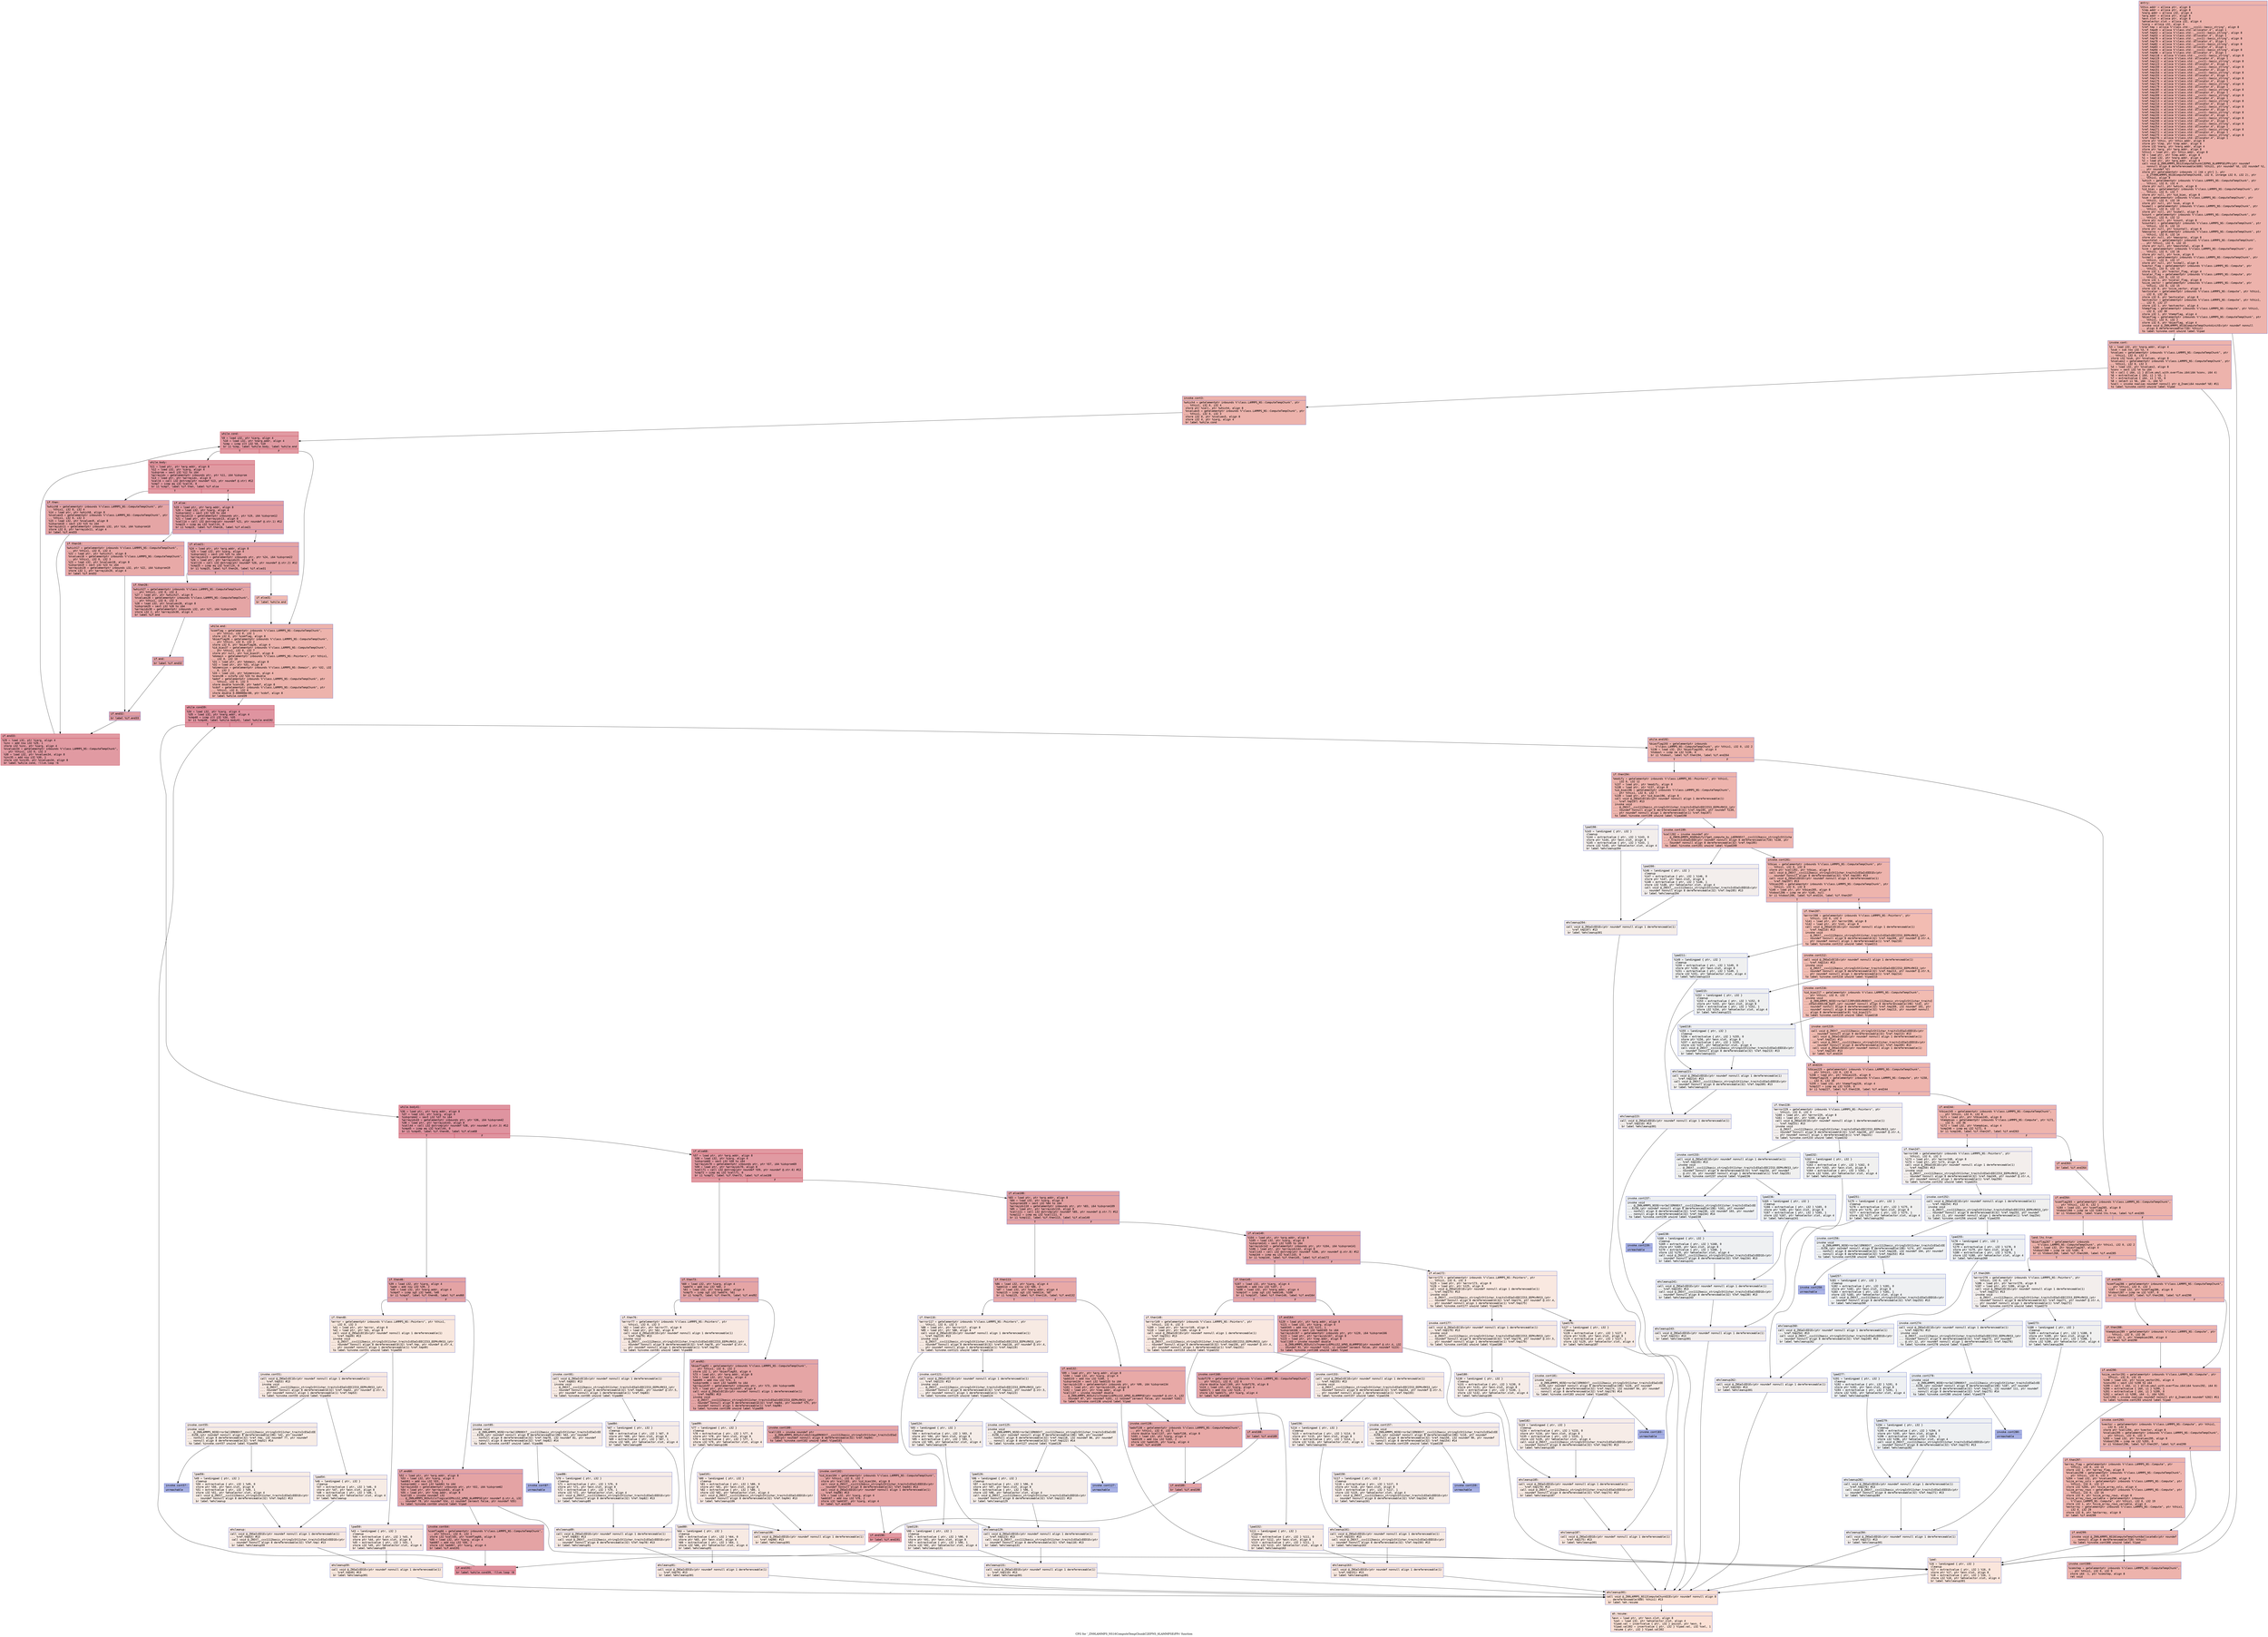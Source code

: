 digraph "CFG for '_ZN9LAMMPS_NS16ComputeTempChunkC2EPNS_6LAMMPSEiPPc' function" {
	label="CFG for '_ZN9LAMMPS_NS16ComputeTempChunkC2EPNS_6LAMMPSEiPPc' function";

	Node0x555af8b70310 [shape=record,color="#3d50c3ff", style=filled, fillcolor="#d6524470" fontname="Courier",label="{entry:\l|  %this.addr = alloca ptr, align 8\l  %lmp.addr = alloca ptr, align 8\l  %narg.addr = alloca i32, align 4\l  %arg.addr = alloca ptr, align 8\l  %exn.slot = alloca ptr, align 8\l  %ehselector.slot = alloca i32, align 4\l  %iarg = alloca i32, align 4\l  %ref.tmp = alloca %\"class.std::__cxx11::basic_string\", align 8\l  %ref.tmp49 = alloca %\"class.std::allocator.4\", align 1\l  %ref.tmp52 = alloca %\"class.std::__cxx11::basic_string\", align 8\l  %ref.tmp53 = alloca %\"class.std::allocator.4\", align 1\l  %ref.tmp78 = alloca %\"class.std::__cxx11::basic_string\", align 8\l  %ref.tmp79 = alloca %\"class.std::allocator.4\", align 1\l  %ref.tmp82 = alloca %\"class.std::__cxx11::basic_string\", align 8\l  %ref.tmp83 = alloca %\"class.std::allocator.4\", align 1\l  %ref.tmp94 = alloca %\"class.std::__cxx11::basic_string\", align 8\l  %ref.tmp98 = alloca %\"class.std::allocator.4\", align 1\l  %ref.tmp118 = alloca %\"class.std::__cxx11::basic_string\", align 8\l  %ref.tmp119 = alloca %\"class.std::allocator.4\", align 1\l  %ref.tmp122 = alloca %\"class.std::__cxx11::basic_string\", align 8\l  %ref.tmp123 = alloca %\"class.std::allocator.4\", align 1\l  %ref.tmp150 = alloca %\"class.std::__cxx11::basic_string\", align 8\l  %ref.tmp151 = alloca %\"class.std::allocator.4\", align 1\l  %ref.tmp154 = alloca %\"class.std::__cxx11::basic_string\", align 8\l  %ref.tmp155 = alloca %\"class.std::allocator.4\", align 1\l  %ref.tmp174 = alloca %\"class.std::__cxx11::basic_string\", align 8\l  %ref.tmp175 = alloca %\"class.std::allocator.4\", align 1\l  %ref.tmp178 = alloca %\"class.std::__cxx11::basic_string\", align 8\l  %ref.tmp179 = alloca %\"class.std::allocator.4\", align 1\l  %ref.tmp195 = alloca %\"class.std::__cxx11::basic_string\", align 8\l  %ref.tmp197 = alloca %\"class.std::allocator.4\", align 1\l  %ref.tmp209 = alloca %\"class.std::__cxx11::basic_string\", align 8\l  %ref.tmp210 = alloca %\"class.std::allocator.4\", align 1\l  %ref.tmp213 = alloca %\"class.std::__cxx11::basic_string\", align 8\l  %ref.tmp214 = alloca %\"class.std::allocator.4\", align 1\l  %ref.tmp230 = alloca %\"class.std::__cxx11::basic_string\", align 8\l  %ref.tmp231 = alloca %\"class.std::allocator.4\", align 1\l  %ref.tmp234 = alloca %\"class.std::__cxx11::basic_string\", align 8\l  %ref.tmp235 = alloca %\"class.std::allocator.4\", align 1\l  %ref.tmp249 = alloca %\"class.std::__cxx11::basic_string\", align 8\l  %ref.tmp250 = alloca %\"class.std::allocator.4\", align 1\l  %ref.tmp253 = alloca %\"class.std::__cxx11::basic_string\", align 8\l  %ref.tmp254 = alloca %\"class.std::allocator.4\", align 1\l  %ref.tmp271 = alloca %\"class.std::__cxx11::basic_string\", align 8\l  %ref.tmp272 = alloca %\"class.std::allocator.4\", align 1\l  %ref.tmp275 = alloca %\"class.std::__cxx11::basic_string\", align 8\l  %ref.tmp276 = alloca %\"class.std::allocator.4\", align 1\l  store ptr %this, ptr %this.addr, align 8\l  store ptr %lmp, ptr %lmp.addr, align 8\l  store i32 %narg, ptr %narg.addr, align 4\l  store ptr %arg, ptr %arg.addr, align 8\l  %this1 = load ptr, ptr %this.addr, align 8\l  %0 = load ptr, ptr %lmp.addr, align 8\l  %1 = load i32, ptr %narg.addr, align 4\l  %2 = load ptr, ptr %arg.addr, align 8\l  call void @_ZN9LAMMPS_NS12ComputeChunkC2EPNS_6LAMMPSEiPPc(ptr noundef\l... nonnull align 8 dereferenceable(600) %this1, ptr noundef %0, i32 noundef %1,\l... ptr noundef %2)\l  store ptr getelementptr inbounds (\{ [44 x ptr] \}, ptr\l... @_ZTVN9LAMMPS_NS16ComputeTempChunkE, i32 0, inrange i32 0, i32 2), ptr\l... %this1, align 8\l  %which = getelementptr inbounds %\"class.LAMMPS_NS::ComputeTempChunk\", ptr\l... %this1, i32 0, i32 4\l  store ptr null, ptr %which, align 8\l  %id_bias = getelementptr inbounds %\"class.LAMMPS_NS::ComputeTempChunk\", ptr\l... %this1, i32 0, i32 7\l  store ptr null, ptr %id_bias, align 8\l  %sum = getelementptr inbounds %\"class.LAMMPS_NS::ComputeTempChunk\", ptr\l... %this1, i32 0, i32 10\l  store ptr null, ptr %sum, align 8\l  %sumall = getelementptr inbounds %\"class.LAMMPS_NS::ComputeTempChunk\", ptr\l... %this1, i32 0, i32 11\l  store ptr null, ptr %sumall, align 8\l  %count = getelementptr inbounds %\"class.LAMMPS_NS::ComputeTempChunk\", ptr\l... %this1, i32 0, i32 12\l  store ptr null, ptr %count, align 8\l  %countall = getelementptr inbounds %\"class.LAMMPS_NS::ComputeTempChunk\", ptr\l... %this1, i32 0, i32 13\l  store ptr null, ptr %countall, align 8\l  %massproc = getelementptr inbounds %\"class.LAMMPS_NS::ComputeTempChunk\", ptr\l... %this1, i32 0, i32 14\l  store ptr null, ptr %massproc, align 8\l  %masstotal = getelementptr inbounds %\"class.LAMMPS_NS::ComputeTempChunk\",\l... ptr %this1, i32 0, i32 15\l  store ptr null, ptr %masstotal, align 8\l  %vcm = getelementptr inbounds %\"class.LAMMPS_NS::ComputeTempChunk\", ptr\l... %this1, i32 0, i32 16\l  store ptr null, ptr %vcm, align 8\l  %vcmall = getelementptr inbounds %\"class.LAMMPS_NS::ComputeTempChunk\", ptr\l... %this1, i32 0, i32 17\l  store ptr null, ptr %vcmall, align 8\l  %vector_flag = getelementptr inbounds %\"class.LAMMPS_NS::Compute\", ptr\l... %this1, i32 0, i32 13\l  store i32 1, ptr %vector_flag, align 4\l  %scalar_flag = getelementptr inbounds %\"class.LAMMPS_NS::Compute\", ptr\l... %this1, i32 0, i32 12\l  store i32 1, ptr %scalar_flag, align 8\l  %size_vector = getelementptr inbounds %\"class.LAMMPS_NS::Compute\", ptr\l... %this1, i32 0, i32 15\l  store i32 6, ptr %size_vector, align 4\l  %extscalar = getelementptr inbounds %\"class.LAMMPS_NS::Compute\", ptr %this1,\l... i32 0, i32 26\l  store i32 0, ptr %extscalar, align 8\l  %extvector = getelementptr inbounds %\"class.LAMMPS_NS::Compute\", ptr %this1,\l... i32 0, i32 27\l  store i32 1, ptr %extvector, align 4\l  %tempflag = getelementptr inbounds %\"class.LAMMPS_NS::Compute\", ptr %this1,\l... i32 0, i32 30\l  store i32 1, ptr %tempflag, align 4\l  %biasflag = getelementptr inbounds %\"class.LAMMPS_NS::ComputeTempChunk\", ptr\l... %this1, i32 0, i32 2\l  store i32 0, ptr %biasflag, align 4\l  invoke void @_ZN9LAMMPS_NS16ComputeTempChunk4initEv(ptr noundef nonnull\l... align 8 dereferenceable(728) %this1)\l          to label %invoke.cont unwind label %lpad\l}"];
	Node0x555af8b70310 -> Node0x555af8b76830[tooltip="entry -> invoke.cont\nProbability 100.00%" ];
	Node0x555af8b70310 -> Node0x555af8b76910[tooltip="entry -> lpad\nProbability 0.00%" ];
	Node0x555af8b76830 [shape=record,color="#3d50c3ff", style=filled, fillcolor="#d6524470" fontname="Courier",label="{invoke.cont:\l|  %3 = load i32, ptr %narg.addr, align 4\l  %sub = sub nsw i32 %3, 4\l  %nvalues = getelementptr inbounds %\"class.LAMMPS_NS::ComputeTempChunk\", ptr\l... %this1, i32 0, i32 3\l  store i32 %sub, ptr %nvalues, align 8\l  %nvalues2 = getelementptr inbounds %\"class.LAMMPS_NS::ComputeTempChunk\", ptr\l... %this1, i32 0, i32 3\l  %4 = load i32, ptr %nvalues2, align 8\l  %conv = sext i32 %4 to i64\l  %5 = call \{ i64, i1 \} @llvm.umul.with.overflow.i64(i64 %conv, i64 4)\l  %6 = extractvalue \{ i64, i1 \} %5, 1\l  %7 = extractvalue \{ i64, i1 \} %5, 0\l  %8 = select i1 %6, i64 -1, i64 %7\l  %call = invoke noalias noundef nonnull ptr @_Znam(i64 noundef %8) #11\l          to label %invoke.cont3 unwind label %lpad\l}"];
	Node0x555af8b76830 -> Node0x555af8b77310[tooltip="invoke.cont -> invoke.cont3\nProbability 100.00%" ];
	Node0x555af8b76830 -> Node0x555af8b76910[tooltip="invoke.cont -> lpad\nProbability 0.00%" ];
	Node0x555af8b77310 [shape=record,color="#3d50c3ff", style=filled, fillcolor="#d6524470" fontname="Courier",label="{invoke.cont3:\l|  %which4 = getelementptr inbounds %\"class.LAMMPS_NS::ComputeTempChunk\", ptr\l... %this1, i32 0, i32 4\l  store ptr %call, ptr %which4, align 8\l  %nvalues5 = getelementptr inbounds %\"class.LAMMPS_NS::ComputeTempChunk\", ptr\l... %this1, i32 0, i32 3\l  store i32 0, ptr %nvalues5, align 8\l  store i32 4, ptr %iarg, align 4\l  br label %while.cond\l}"];
	Node0x555af8b77310 -> Node0x555af8b77930[tooltip="invoke.cont3 -> while.cond\nProbability 100.00%" ];
	Node0x555af8b77930 [shape=record,color="#b70d28ff", style=filled, fillcolor="#bb1b2c70" fontname="Courier",label="{while.cond:\l|  %9 = load i32, ptr %iarg, align 4\l  %10 = load i32, ptr %narg.addr, align 4\l  %cmp = icmp slt i32 %9, %10\l  br i1 %cmp, label %while.body, label %while.end\l|{<s0>T|<s1>F}}"];
	Node0x555af8b77930:s0 -> Node0x555af8b77bd0[tooltip="while.cond -> while.body\nProbability 96.88%" ];
	Node0x555af8b77930:s1 -> Node0x555af8b77c50[tooltip="while.cond -> while.end\nProbability 3.12%" ];
	Node0x555af8b77bd0 [shape=record,color="#b70d28ff", style=filled, fillcolor="#bb1b2c70" fontname="Courier",label="{while.body:\l|  %11 = load ptr, ptr %arg.addr, align 8\l  %12 = load i32, ptr %iarg, align 4\l  %idxprom = sext i32 %12 to i64\l  %arrayidx = getelementptr inbounds ptr, ptr %11, i64 %idxprom\l  %13 = load ptr, ptr %arrayidx, align 8\l  %call6 = call i32 @strcmp(ptr noundef %13, ptr noundef @.str) #12\l  %cmp7 = icmp eq i32 %call6, 0\l  br i1 %cmp7, label %if.then, label %if.else\l|{<s0>T|<s1>F}}"];
	Node0x555af8b77bd0:s0 -> Node0x555af8b78340[tooltip="while.body -> if.then\nProbability 37.50%" ];
	Node0x555af8b77bd0:s1 -> Node0x555af8b78410[tooltip="while.body -> if.else\nProbability 62.50%" ];
	Node0x555af8b78340 [shape=record,color="#3d50c3ff", style=filled, fillcolor="#c5333470" fontname="Courier",label="{if.then:\l|  %which8 = getelementptr inbounds %\"class.LAMMPS_NS::ComputeTempChunk\", ptr\l... %this1, i32 0, i32 4\l  %14 = load ptr, ptr %which8, align 8\l  %nvalues9 = getelementptr inbounds %\"class.LAMMPS_NS::ComputeTempChunk\", ptr\l... %this1, i32 0, i32 3\l  %15 = load i32, ptr %nvalues9, align 8\l  %idxprom10 = sext i32 %15 to i64\l  %arrayidx11 = getelementptr inbounds i32, ptr %14, i64 %idxprom10\l  store i32 0, ptr %arrayidx11, align 4\l  br label %if.end33\l}"];
	Node0x555af8b78340 -> Node0x555af8b78a70[tooltip="if.then -> if.end33\nProbability 100.00%" ];
	Node0x555af8b76910 [shape=record,color="#3d50c3ff", style=filled, fillcolor="#f4c5ad70" fontname="Courier",label="{lpad:\l|  %16 = landingpad \{ ptr, i32 \}\l          cleanup\l  %17 = extractvalue \{ ptr, i32 \} %16, 0\l  store ptr %17, ptr %exn.slot, align 8\l  %18 = extractvalue \{ ptr, i32 \} %16, 1\l  store i32 %18, ptr %ehselector.slot, align 4\l  br label %ehcleanup301\l}"];
	Node0x555af8b76910 -> Node0x555af8b78e10[tooltip="lpad -> ehcleanup301\nProbability 100.00%" ];
	Node0x555af8b78410 [shape=record,color="#3d50c3ff", style=filled, fillcolor="#be242e70" fontname="Courier",label="{if.else:\l|  %19 = load ptr, ptr %arg.addr, align 8\l  %20 = load i32, ptr %iarg, align 4\l  %idxprom12 = sext i32 %20 to i64\l  %arrayidx13 = getelementptr inbounds ptr, ptr %19, i64 %idxprom12\l  %21 = load ptr, ptr %arrayidx13, align 8\l  %call14 = call i32 @strcmp(ptr noundef %21, ptr noundef @.str.1) #12\l  %cmp15 = icmp eq i32 %call14, 0\l  br i1 %cmp15, label %if.then16, label %if.else21\l|{<s0>T|<s1>F}}"];
	Node0x555af8b78410:s0 -> Node0x555af8b73290[tooltip="if.else -> if.then16\nProbability 37.50%" ];
	Node0x555af8b78410:s1 -> Node0x555af8b73310[tooltip="if.else -> if.else21\nProbability 62.50%" ];
	Node0x555af8b73290 [shape=record,color="#3d50c3ff", style=filled, fillcolor="#ca3b3770" fontname="Courier",label="{if.then16:\l|  %which17 = getelementptr inbounds %\"class.LAMMPS_NS::ComputeTempChunk\",\l... ptr %this1, i32 0, i32 4\l  %22 = load ptr, ptr %which17, align 8\l  %nvalues18 = getelementptr inbounds %\"class.LAMMPS_NS::ComputeTempChunk\",\l... ptr %this1, i32 0, i32 3\l  %23 = load i32, ptr %nvalues18, align 8\l  %idxprom19 = sext i32 %23 to i64\l  %arrayidx20 = getelementptr inbounds i32, ptr %22, i64 %idxprom19\l  store i32 1, ptr %arrayidx20, align 4\l  br label %if.end32\l}"];
	Node0x555af8b73290 -> Node0x555af8b7a110[tooltip="if.then16 -> if.end32\nProbability 100.00%" ];
	Node0x555af8b73310 [shape=record,color="#3d50c3ff", style=filled, fillcolor="#c32e3170" fontname="Courier",label="{if.else21:\l|  %24 = load ptr, ptr %arg.addr, align 8\l  %25 = load i32, ptr %iarg, align 4\l  %idxprom22 = sext i32 %25 to i64\l  %arrayidx23 = getelementptr inbounds ptr, ptr %24, i64 %idxprom22\l  %26 = load ptr, ptr %arrayidx23, align 8\l  %call24 = call i32 @strcmp(ptr noundef %26, ptr noundef @.str.2) #12\l  %cmp25 = icmp eq i32 %call24, 0\l  br i1 %cmp25, label %if.then26, label %if.else31\l|{<s0>T|<s1>F}}"];
	Node0x555af8b73310:s0 -> Node0x555af8b7a6f0[tooltip="if.else21 -> if.then26\nProbability 96.88%" ];
	Node0x555af8b73310:s1 -> Node0x555af8b7a770[tooltip="if.else21 -> if.else31\nProbability 3.12%" ];
	Node0x555af8b7a6f0 [shape=record,color="#3d50c3ff", style=filled, fillcolor="#c5333470" fontname="Courier",label="{if.then26:\l|  %which27 = getelementptr inbounds %\"class.LAMMPS_NS::ComputeTempChunk\",\l... ptr %this1, i32 0, i32 4\l  %27 = load ptr, ptr %which27, align 8\l  %nvalues28 = getelementptr inbounds %\"class.LAMMPS_NS::ComputeTempChunk\",\l... ptr %this1, i32 0, i32 3\l  %28 = load i32, ptr %nvalues28, align 8\l  %idxprom29 = sext i32 %28 to i64\l  %arrayidx30 = getelementptr inbounds i32, ptr %27, i64 %idxprom29\l  store i32 2, ptr %arrayidx30, align 4\l  br label %if.end\l}"];
	Node0x555af8b7a6f0 -> Node0x555af8b7ade0[tooltip="if.then26 -> if.end\nProbability 100.00%" ];
	Node0x555af8b7a770 [shape=record,color="#3d50c3ff", style=filled, fillcolor="#e1675170" fontname="Courier",label="{if.else31:\l|  br label %while.end\l}"];
	Node0x555af8b7a770 -> Node0x555af8b77c50[tooltip="if.else31 -> while.end\nProbability 100.00%" ];
	Node0x555af8b7ade0 [shape=record,color="#3d50c3ff", style=filled, fillcolor="#c5333470" fontname="Courier",label="{if.end:\l|  br label %if.end32\l}"];
	Node0x555af8b7ade0 -> Node0x555af8b7a110[tooltip="if.end -> if.end32\nProbability 100.00%" ];
	Node0x555af8b7a110 [shape=record,color="#3d50c3ff", style=filled, fillcolor="#be242e70" fontname="Courier",label="{if.end32:\l|  br label %if.end33\l}"];
	Node0x555af8b7a110 -> Node0x555af8b78a70[tooltip="if.end32 -> if.end33\nProbability 100.00%" ];
	Node0x555af8b78a70 [shape=record,color="#b70d28ff", style=filled, fillcolor="#bb1b2c70" fontname="Courier",label="{if.end33:\l|  %29 = load i32, ptr %iarg, align 4\l  %inc = add nsw i32 %29, 1\l  store i32 %inc, ptr %iarg, align 4\l  %nvalues34 = getelementptr inbounds %\"class.LAMMPS_NS::ComputeTempChunk\",\l... ptr %this1, i32 0, i32 3\l  %30 = load i32, ptr %nvalues34, align 8\l  %inc35 = add nsw i32 %30, 1\l  store i32 %inc35, ptr %nvalues34, align 8\l  br label %while.cond, !llvm.loop !6\l}"];
	Node0x555af8b78a70 -> Node0x555af8b77930[tooltip="if.end33 -> while.cond\nProbability 100.00%" ];
	Node0x555af8b77c50 [shape=record,color="#3d50c3ff", style=filled, fillcolor="#d6524470" fontname="Courier",label="{while.end:\l|  %comflag = getelementptr inbounds %\"class.LAMMPS_NS::ComputeTempChunk\",\l... ptr %this1, i32 0, i32 1\l  store i32 0, ptr %comflag, align 8\l  %biasflag36 = getelementptr inbounds %\"class.LAMMPS_NS::ComputeTempChunk\",\l... ptr %this1, i32 0, i32 2\l  store i32 0, ptr %biasflag36, align 4\l  %id_bias37 = getelementptr inbounds %\"class.LAMMPS_NS::ComputeTempChunk\",\l... ptr %this1, i32 0, i32 7\l  store ptr null, ptr %id_bias37, align 8\l  %domain = getelementptr inbounds %\"class.LAMMPS_NS::Pointers\", ptr %this1,\l... i32 0, i32 10\l  %31 = load ptr, ptr %domain, align 8\l  %32 = load ptr, ptr %31, align 8\l  %dimension = getelementptr inbounds %\"class.LAMMPS_NS::Domain\", ptr %32, i32\l... 0, i32 2\l  %33 = load i32, ptr %dimension, align 4\l  %conv38 = sitofp i32 %33 to double\l  %adof = getelementptr inbounds %\"class.LAMMPS_NS::ComputeTempChunk\", ptr\l... %this1, i32 0, i32 5\l  store double %conv38, ptr %adof, align 8\l  %cdof = getelementptr inbounds %\"class.LAMMPS_NS::ComputeTempChunk\", ptr\l... %this1, i32 0, i32 6\l  store double 0.000000e+00, ptr %cdof, align 8\l  br label %while.cond39\l}"];
	Node0x555af8b77c50 -> Node0x555af8b7da40[tooltip="while.end -> while.cond39\nProbability 100.00%" ];
	Node0x555af8b7da40 [shape=record,color="#b70d28ff", style=filled, fillcolor="#b70d2870" fontname="Courier",label="{while.cond39:\l|  %34 = load i32, ptr %iarg, align 4\l  %35 = load i32, ptr %narg.addr, align 4\l  %cmp40 = icmp slt i32 %34, %35\l  br i1 %cmp40, label %while.body41, label %while.end192\l|{<s0>T|<s1>F}}"];
	Node0x555af8b7da40:s0 -> Node0x555af8b7dce0[tooltip="while.cond39 -> while.body41\nProbability 96.88%" ];
	Node0x555af8b7da40:s1 -> Node0x555af8b7dd60[tooltip="while.cond39 -> while.end192\nProbability 3.12%" ];
	Node0x555af8b7dce0 [shape=record,color="#b70d28ff", style=filled, fillcolor="#b70d2870" fontname="Courier",label="{while.body41:\l|  %36 = load ptr, ptr %arg.addr, align 8\l  %37 = load i32, ptr %iarg, align 4\l  %idxprom42 = sext i32 %37 to i64\l  %arrayidx43 = getelementptr inbounds ptr, ptr %36, i64 %idxprom42\l  %38 = load ptr, ptr %arrayidx43, align 8\l  %call44 = call i32 @strcmp(ptr noundef %38, ptr noundef @.str.3) #12\l  %cmp45 = icmp eq i32 %call44, 0\l  br i1 %cmp45, label %if.then46, label %if.else68\l|{<s0>T|<s1>F}}"];
	Node0x555af8b7dce0:s0 -> Node0x555af8b7e380[tooltip="while.body41 -> if.then46\nProbability 37.50%" ];
	Node0x555af8b7dce0:s1 -> Node0x555af8b7e400[tooltip="while.body41 -> if.else68\nProbability 62.50%" ];
	Node0x555af8b7e380 [shape=record,color="#3d50c3ff", style=filled, fillcolor="#c32e3170" fontname="Courier",label="{if.then46:\l|  %39 = load i32, ptr %iarg, align 4\l  %add = add nsw i32 %39, 2\l  %40 = load i32, ptr %narg.addr, align 4\l  %cmp47 = icmp sgt i32 %add, %40\l  br i1 %cmp47, label %if.then48, label %if.end60\l|{<s0>T|<s1>F}}"];
	Node0x555af8b7e380:s0 -> Node0x555af8b7e790[tooltip="if.then46 -> if.then48\nProbability 0.00%" ];
	Node0x555af8b7e380:s1 -> Node0x555af8b7e810[tooltip="if.then46 -> if.end60\nProbability 100.00%" ];
	Node0x555af8b7e790 [shape=record,color="#3d50c3ff", style=filled, fillcolor="#f2cab570" fontname="Courier",label="{if.then48:\l|  %error = getelementptr inbounds %\"class.LAMMPS_NS::Pointers\", ptr %this1,\l... i32 0, i32 3\l  %41 = load ptr, ptr %error, align 8\l  %42 = load ptr, ptr %41, align 8\l  call void @_ZNSaIcEC1Ev(ptr noundef nonnull align 1 dereferenceable(1)\l... %ref.tmp49) #13\l  invoke void\l... @_ZNSt7__cxx1112basic_stringIcSt11char_traitsIcESaIcEEC2IS3_EEPKcRKS3_(ptr\l... noundef nonnull align 8 dereferenceable(32) %ref.tmp, ptr noundef @.str.4,\l... ptr noundef nonnull align 1 dereferenceable(1) %ref.tmp49)\l          to label %invoke.cont51 unwind label %lpad50\l}"];
	Node0x555af8b7e790 -> Node0x555af8b7ed80[tooltip="if.then48 -> invoke.cont51\nProbability 50.00%" ];
	Node0x555af8b7e790 -> Node0x555af8b7ee60[tooltip="if.then48 -> lpad50\nProbability 50.00%" ];
	Node0x555af8b7ed80 [shape=record,color="#3d50c3ff", style=filled, fillcolor="#efcebd70" fontname="Courier",label="{invoke.cont51:\l|  call void @_ZNSaIcEC1Ev(ptr noundef nonnull align 1 dereferenceable(1)\l... %ref.tmp53) #13\l  invoke void\l... @_ZNSt7__cxx1112basic_stringIcSt11char_traitsIcESaIcEEC2IS3_EEPKcRKS3_(ptr\l... noundef nonnull align 8 dereferenceable(32) %ref.tmp52, ptr noundef @.str.5,\l... ptr noundef nonnull align 1 dereferenceable(1) %ref.tmp53)\l          to label %invoke.cont55 unwind label %lpad54\l}"];
	Node0x555af8b7ed80 -> Node0x555af8b7f1f0[tooltip="invoke.cont51 -> invoke.cont55\nProbability 50.00%" ];
	Node0x555af8b7ed80 -> Node0x555af8b7f240[tooltip="invoke.cont51 -> lpad54\nProbability 50.00%" ];
	Node0x555af8b7f1f0 [shape=record,color="#3d50c3ff", style=filled, fillcolor="#ecd3c570" fontname="Courier",label="{invoke.cont55:\l|  invoke void\l... @_ZN9LAMMPS_NS5Error3allERKNSt7__cxx1112basic_stringIcSt11char_traitsIcESaIcEE\l...EiS8_(ptr noundef nonnull align 8 dereferenceable(196) %42, ptr noundef\l... nonnull align 8 dereferenceable(32) %ref.tmp, i32 noundef 77, ptr noundef\l... nonnull align 8 dereferenceable(32) %ref.tmp52) #14\l          to label %invoke.cont57 unwind label %lpad56\l}"];
	Node0x555af8b7f1f0 -> Node0x555af8b7f1a0[tooltip="invoke.cont55 -> invoke.cont57\nProbability 0.00%" ];
	Node0x555af8b7f1f0 -> Node0x555af8b7f4a0[tooltip="invoke.cont55 -> lpad56\nProbability 100.00%" ];
	Node0x555af8b7f1a0 [shape=record,color="#3d50c3ff", style=filled, fillcolor="#3d50c370" fontname="Courier",label="{invoke.cont57:\l|  unreachable\l}"];
	Node0x555af8b7ee60 [shape=record,color="#3d50c3ff", style=filled, fillcolor="#efcebd70" fontname="Courier",label="{lpad50:\l|  %43 = landingpad \{ ptr, i32 \}\l          cleanup\l  %44 = extractvalue \{ ptr, i32 \} %43, 0\l  store ptr %44, ptr %exn.slot, align 8\l  %45 = extractvalue \{ ptr, i32 \} %43, 1\l  store i32 %45, ptr %ehselector.slot, align 4\l  br label %ehcleanup59\l}"];
	Node0x555af8b7ee60 -> Node0x555af8b7fb40[tooltip="lpad50 -> ehcleanup59\nProbability 100.00%" ];
	Node0x555af8b7f240 [shape=record,color="#3d50c3ff", style=filled, fillcolor="#ecd3c570" fontname="Courier",label="{lpad54:\l|  %46 = landingpad \{ ptr, i32 \}\l          cleanup\l  %47 = extractvalue \{ ptr, i32 \} %46, 0\l  store ptr %47, ptr %exn.slot, align 8\l  %48 = extractvalue \{ ptr, i32 \} %46, 1\l  store i32 %48, ptr %ehselector.slot, align 4\l  br label %ehcleanup\l}"];
	Node0x555af8b7f240 -> Node0x555af8b806a0[tooltip="lpad54 -> ehcleanup\nProbability 100.00%" ];
	Node0x555af8b7f4a0 [shape=record,color="#3d50c3ff", style=filled, fillcolor="#ecd3c570" fontname="Courier",label="{lpad56:\l|  %49 = landingpad \{ ptr, i32 \}\l          cleanup\l  %50 = extractvalue \{ ptr, i32 \} %49, 0\l  store ptr %50, ptr %exn.slot, align 8\l  %51 = extractvalue \{ ptr, i32 \} %49, 1\l  store i32 %51, ptr %ehselector.slot, align 4\l  call void @_ZNSt7__cxx1112basic_stringIcSt11char_traitsIcESaIcEED1Ev(ptr\l... noundef nonnull align 8 dereferenceable(32) %ref.tmp52) #13\l  br label %ehcleanup\l}"];
	Node0x555af8b7f4a0 -> Node0x555af8b806a0[tooltip="lpad56 -> ehcleanup\nProbability 100.00%" ];
	Node0x555af8b806a0 [shape=record,color="#3d50c3ff", style=filled, fillcolor="#efcebd70" fontname="Courier",label="{ehcleanup:\l|  call void @_ZNSaIcED1Ev(ptr noundef nonnull align 1 dereferenceable(1)\l... %ref.tmp53) #13\l  call void @_ZNSt7__cxx1112basic_stringIcSt11char_traitsIcESaIcEED1Ev(ptr\l... noundef nonnull align 8 dereferenceable(32) %ref.tmp) #13\l  br label %ehcleanup59\l}"];
	Node0x555af8b806a0 -> Node0x555af8b7fb40[tooltip="ehcleanup -> ehcleanup59\nProbability 100.00%" ];
	Node0x555af8b7fb40 [shape=record,color="#3d50c3ff", style=filled, fillcolor="#f2cab570" fontname="Courier",label="{ehcleanup59:\l|  call void @_ZNSaIcED1Ev(ptr noundef nonnull align 1 dereferenceable(1)\l... %ref.tmp49) #13\l  br label %ehcleanup301\l}"];
	Node0x555af8b7fb40 -> Node0x555af8b78e10[tooltip="ehcleanup59 -> ehcleanup301\nProbability 100.00%" ];
	Node0x555af8b7e810 [shape=record,color="#3d50c3ff", style=filled, fillcolor="#c32e3170" fontname="Courier",label="{if.end60:\l|  %52 = load ptr, ptr %arg.addr, align 8\l  %53 = load i32, ptr %iarg, align 4\l  %add61 = add nsw i32 %53, 1\l  %idxprom62 = sext i32 %add61 to i64\l  %arrayidx63 = getelementptr inbounds ptr, ptr %52, i64 %idxprom62\l  %54 = load ptr, ptr %arrayidx63, align 8\l  %55 = load ptr, ptr %lmp.addr, align 8\l  %call65 = invoke noundef i32\l... @_ZN9LAMMPS_NS5utils7logicalEPKciS2_bPNS_6LAMMPSE(ptr noundef @.str.4, i32\l... noundef 78, ptr noundef %54, i1 noundef zeroext false, ptr noundef %55)\l          to label %invoke.cont64 unwind label %lpad\l}"];
	Node0x555af8b7e810 -> Node0x555af8b81630[tooltip="if.end60 -> invoke.cont64\nProbability 100.00%" ];
	Node0x555af8b7e810 -> Node0x555af8b76910[tooltip="if.end60 -> lpad\nProbability 0.00%" ];
	Node0x555af8b81630 [shape=record,color="#3d50c3ff", style=filled, fillcolor="#c32e3170" fontname="Courier",label="{invoke.cont64:\l|  %comflag66 = getelementptr inbounds %\"class.LAMMPS_NS::ComputeTempChunk\",\l... ptr %this1, i32 0, i32 1\l  store i32 %call65, ptr %comflag66, align 8\l  %56 = load i32, ptr %iarg, align 4\l  %add67 = add nsw i32 %56, 2\l  store i32 %add67, ptr %iarg, align 4\l  br label %if.end191\l}"];
	Node0x555af8b81630 -> Node0x555af8b75480[tooltip="invoke.cont64 -> if.end191\nProbability 100.00%" ];
	Node0x555af8b7e400 [shape=record,color="#b70d28ff", style=filled, fillcolor="#bb1b2c70" fontname="Courier",label="{if.else68:\l|  %57 = load ptr, ptr %arg.addr, align 8\l  %58 = load i32, ptr %iarg, align 4\l  %idxprom69 = sext i32 %58 to i64\l  %arrayidx70 = getelementptr inbounds ptr, ptr %57, i64 %idxprom69\l  %59 = load ptr, ptr %arrayidx70, align 8\l  %call71 = call i32 @strcmp(ptr noundef %59, ptr noundef @.str.6) #12\l  %cmp72 = icmp eq i32 %call71, 0\l  br i1 %cmp72, label %if.then73, label %if.else108\l|{<s0>T|<s1>F}}"];
	Node0x555af8b7e400:s0 -> Node0x555af8b75a60[tooltip="if.else68 -> if.then73\nProbability 37.50%" ];
	Node0x555af8b7e400:s1 -> Node0x555af8b75ae0[tooltip="if.else68 -> if.else108\nProbability 62.50%" ];
	Node0x555af8b75a60 [shape=record,color="#3d50c3ff", style=filled, fillcolor="#c5333470" fontname="Courier",label="{if.then73:\l|  %60 = load i32, ptr %iarg, align 4\l  %add74 = add nsw i32 %60, 2\l  %61 = load i32, ptr %narg.addr, align 4\l  %cmp75 = icmp sgt i32 %add74, %61\l  br i1 %cmp75, label %if.then76, label %if.end92\l|{<s0>T|<s1>F}}"];
	Node0x555af8b75a60:s0 -> Node0x555af8b75e40[tooltip="if.then73 -> if.then76\nProbability 0.00%" ];
	Node0x555af8b75a60:s1 -> Node0x555af8b83780[tooltip="if.then73 -> if.end92\nProbability 100.00%" ];
	Node0x555af8b75e40 [shape=record,color="#3d50c3ff", style=filled, fillcolor="#efcebd70" fontname="Courier",label="{if.then76:\l|  %error77 = getelementptr inbounds %\"class.LAMMPS_NS::Pointers\", ptr\l... %this1, i32 0, i32 3\l  %62 = load ptr, ptr %error77, align 8\l  %63 = load ptr, ptr %62, align 8\l  call void @_ZNSaIcEC1Ev(ptr noundef nonnull align 1 dereferenceable(1)\l... %ref.tmp79) #13\l  invoke void\l... @_ZNSt7__cxx1112basic_stringIcSt11char_traitsIcESaIcEEC2IS3_EEPKcRKS3_(ptr\l... noundef nonnull align 8 dereferenceable(32) %ref.tmp78, ptr noundef @.str.4,\l... ptr noundef nonnull align 1 dereferenceable(1) %ref.tmp79)\l          to label %invoke.cont81 unwind label %lpad80\l}"];
	Node0x555af8b75e40 -> Node0x555af8b83c70[tooltip="if.then76 -> invoke.cont81\nProbability 50.00%" ];
	Node0x555af8b75e40 -> Node0x555af8b83cf0[tooltip="if.then76 -> lpad80\nProbability 50.00%" ];
	Node0x555af8b83c70 [shape=record,color="#3d50c3ff", style=filled, fillcolor="#eed0c070" fontname="Courier",label="{invoke.cont81:\l|  call void @_ZNSaIcEC1Ev(ptr noundef nonnull align 1 dereferenceable(1)\l... %ref.tmp83) #13\l  invoke void\l... @_ZNSt7__cxx1112basic_stringIcSt11char_traitsIcESaIcEEC2IS3_EEPKcRKS3_(ptr\l... noundef nonnull align 8 dereferenceable(32) %ref.tmp82, ptr noundef @.str.5,\l... ptr noundef nonnull align 1 dereferenceable(1) %ref.tmp83)\l          to label %invoke.cont85 unwind label %lpad84\l}"];
	Node0x555af8b83c70 -> Node0x555af8b83f50[tooltip="invoke.cont81 -> invoke.cont85\nProbability 50.00%" ];
	Node0x555af8b83c70 -> Node0x555af8b83fa0[tooltip="invoke.cont81 -> lpad84\nProbability 50.00%" ];
	Node0x555af8b83f50 [shape=record,color="#3d50c3ff", style=filled, fillcolor="#ead5c970" fontname="Courier",label="{invoke.cont85:\l|  invoke void\l... @_ZN9LAMMPS_NS5Error3allERKNSt7__cxx1112basic_stringIcSt11char_traitsIcESaIcEE\l...EiS8_(ptr noundef nonnull align 8 dereferenceable(196) %63, ptr noundef\l... nonnull align 8 dereferenceable(32) %ref.tmp78, i32 noundef 81, ptr noundef\l... nonnull align 8 dereferenceable(32) %ref.tmp82) #14\l          to label %invoke.cont87 unwind label %lpad86\l}"];
	Node0x555af8b83f50 -> Node0x555af8b83f00[tooltip="invoke.cont85 -> invoke.cont87\nProbability 0.00%" ];
	Node0x555af8b83f50 -> Node0x555af8b841a0[tooltip="invoke.cont85 -> lpad86\nProbability 100.00%" ];
	Node0x555af8b83f00 [shape=record,color="#3d50c3ff", style=filled, fillcolor="#3d50c370" fontname="Courier",label="{invoke.cont87:\l|  unreachable\l}"];
	Node0x555af8b83cf0 [shape=record,color="#3d50c3ff", style=filled, fillcolor="#eed0c070" fontname="Courier",label="{lpad80:\l|  %64 = landingpad \{ ptr, i32 \}\l          cleanup\l  %65 = extractvalue \{ ptr, i32 \} %64, 0\l  store ptr %65, ptr %exn.slot, align 8\l  %66 = extractvalue \{ ptr, i32 \} %64, 1\l  store i32 %66, ptr %ehselector.slot, align 4\l  br label %ehcleanup91\l}"];
	Node0x555af8b83cf0 -> Node0x555af8b84760[tooltip="lpad80 -> ehcleanup91\nProbability 100.00%" ];
	Node0x555af8b83fa0 [shape=record,color="#3d50c3ff", style=filled, fillcolor="#ead5c970" fontname="Courier",label="{lpad84:\l|  %67 = landingpad \{ ptr, i32 \}\l          cleanup\l  %68 = extractvalue \{ ptr, i32 \} %67, 0\l  store ptr %68, ptr %exn.slot, align 8\l  %69 = extractvalue \{ ptr, i32 \} %67, 1\l  store i32 %69, ptr %ehselector.slot, align 4\l  br label %ehcleanup89\l}"];
	Node0x555af8b83fa0 -> Node0x555af8b84ab0[tooltip="lpad84 -> ehcleanup89\nProbability 100.00%" ];
	Node0x555af8b841a0 [shape=record,color="#3d50c3ff", style=filled, fillcolor="#ead5c970" fontname="Courier",label="{lpad86:\l|  %70 = landingpad \{ ptr, i32 \}\l          cleanup\l  %71 = extractvalue \{ ptr, i32 \} %70, 0\l  store ptr %71, ptr %exn.slot, align 8\l  %72 = extractvalue \{ ptr, i32 \} %70, 1\l  store i32 %72, ptr %ehselector.slot, align 4\l  call void @_ZNSt7__cxx1112basic_stringIcSt11char_traitsIcESaIcEED1Ev(ptr\l... noundef nonnull align 8 dereferenceable(32) %ref.tmp82) #13\l  br label %ehcleanup89\l}"];
	Node0x555af8b841a0 -> Node0x555af8b84ab0[tooltip="lpad86 -> ehcleanup89\nProbability 100.00%" ];
	Node0x555af8b84ab0 [shape=record,color="#3d50c3ff", style=filled, fillcolor="#eed0c070" fontname="Courier",label="{ehcleanup89:\l|  call void @_ZNSaIcED1Ev(ptr noundef nonnull align 1 dereferenceable(1)\l... %ref.tmp83) #13\l  call void @_ZNSt7__cxx1112basic_stringIcSt11char_traitsIcESaIcEED1Ev(ptr\l... noundef nonnull align 8 dereferenceable(32) %ref.tmp78) #13\l  br label %ehcleanup91\l}"];
	Node0x555af8b84ab0 -> Node0x555af8b84760[tooltip="ehcleanup89 -> ehcleanup91\nProbability 100.00%" ];
	Node0x555af8b84760 [shape=record,color="#3d50c3ff", style=filled, fillcolor="#efcebd70" fontname="Courier",label="{ehcleanup91:\l|  call void @_ZNSaIcED1Ev(ptr noundef nonnull align 1 dereferenceable(1)\l... %ref.tmp79) #13\l  br label %ehcleanup301\l}"];
	Node0x555af8b84760 -> Node0x555af8b78e10[tooltip="ehcleanup91 -> ehcleanup301\nProbability 100.00%" ];
	Node0x555af8b83780 [shape=record,color="#3d50c3ff", style=filled, fillcolor="#c5333470" fontname="Courier",label="{if.end92:\l|  %biasflag93 = getelementptr inbounds %\"class.LAMMPS_NS::ComputeTempChunk\",\l... ptr %this1, i32 0, i32 2\l  store i32 1, ptr %biasflag93, align 4\l  %73 = load ptr, ptr %arg.addr, align 8\l  %74 = load i32, ptr %iarg, align 4\l  %add95 = add nsw i32 %74, 1\l  %idxprom96 = sext i32 %add95 to i64\l  %arrayidx97 = getelementptr inbounds ptr, ptr %73, i64 %idxprom96\l  %75 = load ptr, ptr %arrayidx97, align 8\l  call void @_ZNSaIcEC1Ev(ptr noundef nonnull align 1 dereferenceable(1)\l... %ref.tmp98) #13\l  invoke void\l... @_ZNSt7__cxx1112basic_stringIcSt11char_traitsIcESaIcEEC2IS3_EEPKcRKS3_(ptr\l... noundef nonnull align 8 dereferenceable(32) %ref.tmp94, ptr noundef %75, ptr\l... noundef nonnull align 1 dereferenceable(1) %ref.tmp98)\l          to label %invoke.cont100 unwind label %lpad99\l}"];
	Node0x555af8b83780 -> Node0x555af8b85a30[tooltip="if.end92 -> invoke.cont100\nProbability 100.00%" ];
	Node0x555af8b83780 -> Node0x555af8b85ab0[tooltip="if.end92 -> lpad99\nProbability 0.00%" ];
	Node0x555af8b85a30 [shape=record,color="#3d50c3ff", style=filled, fillcolor="#c5333470" fontname="Courier",label="{invoke.cont100:\l|  %call103 = invoke noundef ptr\l... @_ZN9LAMMPS_NS5utils6strdupERKNSt7__cxx1112basic_stringIcSt11char_traitsIcESaI\l...cEEE(ptr noundef nonnull align 8 dereferenceable(32) %ref.tmp94)\l          to label %invoke.cont102 unwind label %lpad101\l}"];
	Node0x555af8b85a30 -> Node0x555af8b859e0[tooltip="invoke.cont100 -> invoke.cont102\nProbability 100.00%" ];
	Node0x555af8b85a30 -> Node0x555af8b85ce0[tooltip="invoke.cont100 -> lpad101\nProbability 0.00%" ];
	Node0x555af8b859e0 [shape=record,color="#3d50c3ff", style=filled, fillcolor="#c5333470" fontname="Courier",label="{invoke.cont102:\l|  %id_bias104 = getelementptr inbounds %\"class.LAMMPS_NS::ComputeTempChunk\",\l... ptr %this1, i32 0, i32 7\l  store ptr %call103, ptr %id_bias104, align 8\l  call void @_ZNSt7__cxx1112basic_stringIcSt11char_traitsIcESaIcEED1Ev(ptr\l... noundef nonnull align 8 dereferenceable(32) %ref.tmp94) #13\l  call void @_ZNSaIcED1Ev(ptr noundef nonnull align 1 dereferenceable(1)\l... %ref.tmp98) #13\l  %76 = load i32, ptr %iarg, align 4\l  %add107 = add nsw i32 %76, 2\l  store i32 %add107, ptr %iarg, align 4\l  br label %if.end190\l}"];
	Node0x555af8b859e0 -> Node0x555af8b86440[tooltip="invoke.cont102 -> if.end190\nProbability 100.00%" ];
	Node0x555af8b85ab0 [shape=record,color="#3d50c3ff", style=filled, fillcolor="#efcebd70" fontname="Courier",label="{lpad99:\l|  %77 = landingpad \{ ptr, i32 \}\l          cleanup\l  %78 = extractvalue \{ ptr, i32 \} %77, 0\l  store ptr %78, ptr %exn.slot, align 8\l  %79 = extractvalue \{ ptr, i32 \} %77, 1\l  store i32 %79, ptr %ehselector.slot, align 4\l  br label %ehcleanup106\l}"];
	Node0x555af8b85ab0 -> Node0x555af8b867e0[tooltip="lpad99 -> ehcleanup106\nProbability 100.00%" ];
	Node0x555af8b85ce0 [shape=record,color="#3d50c3ff", style=filled, fillcolor="#efcebd70" fontname="Courier",label="{lpad101:\l|  %80 = landingpad \{ ptr, i32 \}\l          cleanup\l  %81 = extractvalue \{ ptr, i32 \} %80, 0\l  store ptr %81, ptr %exn.slot, align 8\l  %82 = extractvalue \{ ptr, i32 \} %80, 1\l  store i32 %82, ptr %ehselector.slot, align 4\l  call void @_ZNSt7__cxx1112basic_stringIcSt11char_traitsIcESaIcEED1Ev(ptr\l... noundef nonnull align 8 dereferenceable(32) %ref.tmp94) #13\l  br label %ehcleanup106\l}"];
	Node0x555af8b85ce0 -> Node0x555af8b867e0[tooltip="lpad101 -> ehcleanup106\nProbability 100.00%" ];
	Node0x555af8b867e0 [shape=record,color="#3d50c3ff", style=filled, fillcolor="#f2cab570" fontname="Courier",label="{ehcleanup106:\l|  call void @_ZNSaIcED1Ev(ptr noundef nonnull align 1 dereferenceable(1)\l... %ref.tmp98) #13\l  br label %ehcleanup301\l}"];
	Node0x555af8b867e0 -> Node0x555af8b78e10[tooltip="ehcleanup106 -> ehcleanup301\nProbability 100.00%" ];
	Node0x555af8b75ae0 [shape=record,color="#3d50c3ff", style=filled, fillcolor="#c32e3170" fontname="Courier",label="{if.else108:\l|  %83 = load ptr, ptr %arg.addr, align 8\l  %84 = load i32, ptr %iarg, align 4\l  %idxprom109 = sext i32 %84 to i64\l  %arrayidx110 = getelementptr inbounds ptr, ptr %83, i64 %idxprom109\l  %85 = load ptr, ptr %arrayidx110, align 8\l  %call111 = call i32 @strcmp(ptr noundef %85, ptr noundef @.str.7) #12\l  %cmp112 = icmp eq i32 %call111, 0\l  br i1 %cmp112, label %if.then113, label %if.else140\l|{<s0>T|<s1>F}}"];
	Node0x555af8b75ae0:s0 -> Node0x555af8b79400[tooltip="if.else108 -> if.then113\nProbability 37.50%" ];
	Node0x555af8b75ae0:s1 -> Node0x555af8b79480[tooltip="if.else108 -> if.else140\nProbability 62.50%" ];
	Node0x555af8b79400 [shape=record,color="#3d50c3ff", style=filled, fillcolor="#ca3b3770" fontname="Courier",label="{if.then113:\l|  %86 = load i32, ptr %iarg, align 4\l  %add114 = add nsw i32 %86, 2\l  %87 = load i32, ptr %narg.addr, align 4\l  %cmp115 = icmp sgt i32 %add114, %87\l  br i1 %cmp115, label %if.then116, label %if.end132\l|{<s0>T|<s1>F}}"];
	Node0x555af8b79400:s0 -> Node0x555af8b79810[tooltip="if.then113 -> if.then116\nProbability 0.00%" ];
	Node0x555af8b79400:s1 -> Node0x555af8b79890[tooltip="if.then113 -> if.end132\nProbability 100.00%" ];
	Node0x555af8b79810 [shape=record,color="#3d50c3ff", style=filled, fillcolor="#eed0c070" fontname="Courier",label="{if.then116:\l|  %error117 = getelementptr inbounds %\"class.LAMMPS_NS::Pointers\", ptr\l... %this1, i32 0, i32 3\l  %88 = load ptr, ptr %error117, align 8\l  %89 = load ptr, ptr %88, align 8\l  call void @_ZNSaIcEC1Ev(ptr noundef nonnull align 1 dereferenceable(1)\l... %ref.tmp119) #13\l  invoke void\l... @_ZNSt7__cxx1112basic_stringIcSt11char_traitsIcESaIcEEC2IS3_EEPKcRKS3_(ptr\l... noundef nonnull align 8 dereferenceable(32) %ref.tmp118, ptr noundef @.str.4,\l... ptr noundef nonnull align 1 dereferenceable(1) %ref.tmp119)\l          to label %invoke.cont121 unwind label %lpad120\l}"];
	Node0x555af8b79810 -> Node0x555af8b888a0[tooltip="if.then116 -> invoke.cont121\nProbability 50.00%" ];
	Node0x555af8b79810 -> Node0x555af8b88920[tooltip="if.then116 -> lpad120\nProbability 50.00%" ];
	Node0x555af8b888a0 [shape=record,color="#3d50c3ff", style=filled, fillcolor="#ead5c970" fontname="Courier",label="{invoke.cont121:\l|  call void @_ZNSaIcEC1Ev(ptr noundef nonnull align 1 dereferenceable(1)\l... %ref.tmp123) #13\l  invoke void\l... @_ZNSt7__cxx1112basic_stringIcSt11char_traitsIcESaIcEEC2IS3_EEPKcRKS3_(ptr\l... noundef nonnull align 8 dereferenceable(32) %ref.tmp122, ptr noundef @.str.5,\l... ptr noundef nonnull align 1 dereferenceable(1) %ref.tmp123)\l          to label %invoke.cont125 unwind label %lpad124\l}"];
	Node0x555af8b888a0 -> Node0x555af8b88ca0[tooltip="invoke.cont121 -> invoke.cont125\nProbability 50.00%" ];
	Node0x555af8b888a0 -> Node0x555af8b88cf0[tooltip="invoke.cont121 -> lpad124\nProbability 50.00%" ];
	Node0x555af8b88ca0 [shape=record,color="#3d50c3ff", style=filled, fillcolor="#e8d6cc70" fontname="Courier",label="{invoke.cont125:\l|  invoke void\l... @_ZN9LAMMPS_NS5Error3allERKNSt7__cxx1112basic_stringIcSt11char_traitsIcESaIcEE\l...EiS8_(ptr noundef nonnull align 8 dereferenceable(196) %89, ptr noundef\l... nonnull align 8 dereferenceable(32) %ref.tmp118, i32 noundef 86, ptr noundef\l... nonnull align 8 dereferenceable(32) %ref.tmp122) #14\l          to label %invoke.cont127 unwind label %lpad126\l}"];
	Node0x555af8b88ca0 -> Node0x555af8b88c50[tooltip="invoke.cont125 -> invoke.cont127\nProbability 0.00%" ];
	Node0x555af8b88ca0 -> Node0x555af8b89010[tooltip="invoke.cont125 -> lpad126\nProbability 100.00%" ];
	Node0x555af8b88c50 [shape=record,color="#3d50c3ff", style=filled, fillcolor="#3d50c370" fontname="Courier",label="{invoke.cont127:\l|  unreachable\l}"];
	Node0x555af8b88920 [shape=record,color="#3d50c3ff", style=filled, fillcolor="#ead5c970" fontname="Courier",label="{lpad120:\l|  %90 = landingpad \{ ptr, i32 \}\l          cleanup\l  %91 = extractvalue \{ ptr, i32 \} %90, 0\l  store ptr %91, ptr %exn.slot, align 8\l  %92 = extractvalue \{ ptr, i32 \} %90, 1\l  store i32 %92, ptr %ehselector.slot, align 4\l  br label %ehcleanup131\l}"];
	Node0x555af8b88920 -> Node0x555af8b895d0[tooltip="lpad120 -> ehcleanup131\nProbability 100.00%" ];
	Node0x555af8b88cf0 [shape=record,color="#3d50c3ff", style=filled, fillcolor="#e8d6cc70" fontname="Courier",label="{lpad124:\l|  %93 = landingpad \{ ptr, i32 \}\l          cleanup\l  %94 = extractvalue \{ ptr, i32 \} %93, 0\l  store ptr %94, ptr %exn.slot, align 8\l  %95 = extractvalue \{ ptr, i32 \} %93, 1\l  store i32 %95, ptr %ehselector.slot, align 4\l  br label %ehcleanup129\l}"];
	Node0x555af8b88cf0 -> Node0x555af8b7fd60[tooltip="lpad124 -> ehcleanup129\nProbability 100.00%" ];
	Node0x555af8b89010 [shape=record,color="#3d50c3ff", style=filled, fillcolor="#e8d6cc70" fontname="Courier",label="{lpad126:\l|  %96 = landingpad \{ ptr, i32 \}\l          cleanup\l  %97 = extractvalue \{ ptr, i32 \} %96, 0\l  store ptr %97, ptr %exn.slot, align 8\l  %98 = extractvalue \{ ptr, i32 \} %96, 1\l  store i32 %98, ptr %ehselector.slot, align 4\l  call void @_ZNSt7__cxx1112basic_stringIcSt11char_traitsIcESaIcEED1Ev(ptr\l... noundef nonnull align 8 dereferenceable(32) %ref.tmp122) #13\l  br label %ehcleanup129\l}"];
	Node0x555af8b89010 -> Node0x555af8b7fd60[tooltip="lpad126 -> ehcleanup129\nProbability 100.00%" ];
	Node0x555af8b7fd60 [shape=record,color="#3d50c3ff", style=filled, fillcolor="#ead5c970" fontname="Courier",label="{ehcleanup129:\l|  call void @_ZNSaIcED1Ev(ptr noundef nonnull align 1 dereferenceable(1)\l... %ref.tmp123) #13\l  call void @_ZNSt7__cxx1112basic_stringIcSt11char_traitsIcESaIcEED1Ev(ptr\l... noundef nonnull align 8 dereferenceable(32) %ref.tmp118) #13\l  br label %ehcleanup131\l}"];
	Node0x555af8b7fd60 -> Node0x555af8b895d0[tooltip="ehcleanup129 -> ehcleanup131\nProbability 100.00%" ];
	Node0x555af8b895d0 [shape=record,color="#3d50c3ff", style=filled, fillcolor="#eed0c070" fontname="Courier",label="{ehcleanup131:\l|  call void @_ZNSaIcED1Ev(ptr noundef nonnull align 1 dereferenceable(1)\l... %ref.tmp119) #13\l  br label %ehcleanup301\l}"];
	Node0x555af8b895d0 -> Node0x555af8b78e10[tooltip="ehcleanup131 -> ehcleanup301\nProbability 100.00%" ];
	Node0x555af8b79890 [shape=record,color="#3d50c3ff", style=filled, fillcolor="#ca3b3770" fontname="Courier",label="{if.end132:\l|  %99 = load ptr, ptr %arg.addr, align 8\l  %100 = load i32, ptr %iarg, align 4\l  %add133 = add nsw i32 %100, 1\l  %idxprom134 = sext i32 %add133 to i64\l  %arrayidx135 = getelementptr inbounds ptr, ptr %99, i64 %idxprom134\l  %101 = load ptr, ptr %arrayidx135, align 8\l  %102 = load ptr, ptr %lmp.addr, align 8\l  %call137 = invoke noundef double\l... @_ZN9LAMMPS_NS5utils7numericEPKciS2_bPNS_6LAMMPSE(ptr noundef @.str.4, i32\l... noundef 87, ptr noundef %101, i1 noundef zeroext false, ptr noundef %102)\l          to label %invoke.cont136 unwind label %lpad\l}"];
	Node0x555af8b79890 -> Node0x555af8b8ae50[tooltip="if.end132 -> invoke.cont136\nProbability 100.00%" ];
	Node0x555af8b79890 -> Node0x555af8b76910[tooltip="if.end132 -> lpad\nProbability 0.00%" ];
	Node0x555af8b8ae50 [shape=record,color="#3d50c3ff", style=filled, fillcolor="#ca3b3770" fontname="Courier",label="{invoke.cont136:\l|  %adof138 = getelementptr inbounds %\"class.LAMMPS_NS::ComputeTempChunk\",\l... ptr %this1, i32 0, i32 5\l  store double %call137, ptr %adof138, align 8\l  %103 = load i32, ptr %iarg, align 4\l  %add139 = add nsw i32 %103, 2\l  store i32 %add139, ptr %iarg, align 4\l  br label %if.end189\l}"];
	Node0x555af8b8ae50 -> Node0x555af8b8b4e0[tooltip="invoke.cont136 -> if.end189\nProbability 100.00%" ];
	Node0x555af8b79480 [shape=record,color="#3d50c3ff", style=filled, fillcolor="#c5333470" fontname="Courier",label="{if.else140:\l|  %104 = load ptr, ptr %arg.addr, align 8\l  %105 = load i32, ptr %iarg, align 4\l  %idxprom141 = sext i32 %105 to i64\l  %arrayidx142 = getelementptr inbounds ptr, ptr %104, i64 %idxprom141\l  %106 = load ptr, ptr %arrayidx142, align 8\l  %call143 = call i32 @strcmp(ptr noundef %106, ptr noundef @.str.8) #12\l  %cmp144 = icmp eq i32 %call143, 0\l  br i1 %cmp144, label %if.then145, label %if.else172\l|{<s0>T|<s1>F}}"];
	Node0x555af8b79480:s0 -> Node0x555af8b8ba90[tooltip="if.else140 -> if.then145\nProbability 100.00%" ];
	Node0x555af8b79480:s1 -> Node0x555af8b8bb10[tooltip="if.else140 -> if.else172\nProbability 0.00%" ];
	Node0x555af8b8ba90 [shape=record,color="#3d50c3ff", style=filled, fillcolor="#c5333470" fontname="Courier",label="{if.then145:\l|  %107 = load i32, ptr %iarg, align 4\l  %add146 = add nsw i32 %107, 2\l  %108 = load i32, ptr %narg.addr, align 4\l  %cmp147 = icmp sgt i32 %add146, %108\l  br i1 %cmp147, label %if.then148, label %if.end164\l|{<s0>T|<s1>F}}"];
	Node0x555af8b8ba90:s0 -> Node0x555af8b8bea0[tooltip="if.then145 -> if.then148\nProbability 0.00%" ];
	Node0x555af8b8ba90:s1 -> Node0x555af8b8bf20[tooltip="if.then145 -> if.end164\nProbability 100.00%" ];
	Node0x555af8b8bea0 [shape=record,color="#3d50c3ff", style=filled, fillcolor="#f1ccb870" fontname="Courier",label="{if.then148:\l|  %error149 = getelementptr inbounds %\"class.LAMMPS_NS::Pointers\", ptr\l... %this1, i32 0, i32 3\l  %109 = load ptr, ptr %error149, align 8\l  %110 = load ptr, ptr %109, align 8\l  call void @_ZNSaIcEC1Ev(ptr noundef nonnull align 1 dereferenceable(1)\l... %ref.tmp151) #13\l  invoke void\l... @_ZNSt7__cxx1112basic_stringIcSt11char_traitsIcESaIcEEC2IS3_EEPKcRKS3_(ptr\l... noundef nonnull align 8 dereferenceable(32) %ref.tmp150, ptr noundef @.str.4,\l... ptr noundef nonnull align 1 dereferenceable(1) %ref.tmp151)\l          to label %invoke.cont153 unwind label %lpad152\l}"];
	Node0x555af8b8bea0 -> Node0x555af8b8c3c0[tooltip="if.then148 -> invoke.cont153\nProbability 50.00%" ];
	Node0x555af8b8bea0 -> Node0x555af8b8c440[tooltip="if.then148 -> lpad152\nProbability 50.00%" ];
	Node0x555af8b8c3c0 [shape=record,color="#3d50c3ff", style=filled, fillcolor="#eed0c070" fontname="Courier",label="{invoke.cont153:\l|  call void @_ZNSaIcEC1Ev(ptr noundef nonnull align 1 dereferenceable(1)\l... %ref.tmp155) #13\l  invoke void\l... @_ZNSt7__cxx1112basic_stringIcSt11char_traitsIcESaIcEEC2IS3_EEPKcRKS3_(ptr\l... noundef nonnull align 8 dereferenceable(32) %ref.tmp154, ptr noundef @.str.5,\l... ptr noundef nonnull align 1 dereferenceable(1) %ref.tmp155)\l          to label %invoke.cont157 unwind label %lpad156\l}"];
	Node0x555af8b8c3c0 -> Node0x555af8b8c7c0[tooltip="invoke.cont153 -> invoke.cont157\nProbability 50.00%" ];
	Node0x555af8b8c3c0 -> Node0x555af8b8c810[tooltip="invoke.cont153 -> lpad156\nProbability 50.00%" ];
	Node0x555af8b8c7c0 [shape=record,color="#3d50c3ff", style=filled, fillcolor="#ead5c970" fontname="Courier",label="{invoke.cont157:\l|  invoke void\l... @_ZN9LAMMPS_NS5Error3allERKNSt7__cxx1112basic_stringIcSt11char_traitsIcESaIcEE\l...EiS8_(ptr noundef nonnull align 8 dereferenceable(196) %110, ptr noundef\l... nonnull align 8 dereferenceable(32) %ref.tmp150, i32 noundef 90, ptr noundef\l... nonnull align 8 dereferenceable(32) %ref.tmp154) #14\l          to label %invoke.cont159 unwind label %lpad158\l}"];
	Node0x555af8b8c7c0 -> Node0x555af8b8c770[tooltip="invoke.cont157 -> invoke.cont159\nProbability 0.00%" ];
	Node0x555af8b8c7c0 -> Node0x555af8b8cb30[tooltip="invoke.cont157 -> lpad158\nProbability 100.00%" ];
	Node0x555af8b8c770 [shape=record,color="#3d50c3ff", style=filled, fillcolor="#3d50c370" fontname="Courier",label="{invoke.cont159:\l|  unreachable\l}"];
	Node0x555af8b8c440 [shape=record,color="#3d50c3ff", style=filled, fillcolor="#eed0c070" fontname="Courier",label="{lpad152:\l|  %111 = landingpad \{ ptr, i32 \}\l          cleanup\l  %112 = extractvalue \{ ptr, i32 \} %111, 0\l  store ptr %112, ptr %exn.slot, align 8\l  %113 = extractvalue \{ ptr, i32 \} %111, 1\l  store i32 %113, ptr %ehselector.slot, align 4\l  br label %ehcleanup163\l}"];
	Node0x555af8b8c440 -> Node0x555af8b8d0f0[tooltip="lpad152 -> ehcleanup163\nProbability 100.00%" ];
	Node0x555af8b8c810 [shape=record,color="#3d50c3ff", style=filled, fillcolor="#ead5c970" fontname="Courier",label="{lpad156:\l|  %114 = landingpad \{ ptr, i32 \}\l          cleanup\l  %115 = extractvalue \{ ptr, i32 \} %114, 0\l  store ptr %115, ptr %exn.slot, align 8\l  %116 = extractvalue \{ ptr, i32 \} %114, 1\l  store i32 %116, ptr %ehselector.slot, align 4\l  br label %ehcleanup161\l}"];
	Node0x555af8b8c810 -> Node0x555af8b8d440[tooltip="lpad156 -> ehcleanup161\nProbability 100.00%" ];
	Node0x555af8b8cb30 [shape=record,color="#3d50c3ff", style=filled, fillcolor="#ead5c970" fontname="Courier",label="{lpad158:\l|  %117 = landingpad \{ ptr, i32 \}\l          cleanup\l  %118 = extractvalue \{ ptr, i32 \} %117, 0\l  store ptr %118, ptr %exn.slot, align 8\l  %119 = extractvalue \{ ptr, i32 \} %117, 1\l  store i32 %119, ptr %ehselector.slot, align 4\l  call void @_ZNSt7__cxx1112basic_stringIcSt11char_traitsIcESaIcEED1Ev(ptr\l... noundef nonnull align 8 dereferenceable(32) %ref.tmp154) #13\l  br label %ehcleanup161\l}"];
	Node0x555af8b8cb30 -> Node0x555af8b8d440[tooltip="lpad158 -> ehcleanup161\nProbability 100.00%" ];
	Node0x555af8b8d440 [shape=record,color="#3d50c3ff", style=filled, fillcolor="#eed0c070" fontname="Courier",label="{ehcleanup161:\l|  call void @_ZNSaIcED1Ev(ptr noundef nonnull align 1 dereferenceable(1)\l... %ref.tmp155) #13\l  call void @_ZNSt7__cxx1112basic_stringIcSt11char_traitsIcESaIcEED1Ev(ptr\l... noundef nonnull align 8 dereferenceable(32) %ref.tmp150) #13\l  br label %ehcleanup163\l}"];
	Node0x555af8b8d440 -> Node0x555af8b8d0f0[tooltip="ehcleanup161 -> ehcleanup163\nProbability 100.00%" ];
	Node0x555af8b8d0f0 [shape=record,color="#3d50c3ff", style=filled, fillcolor="#f1ccb870" fontname="Courier",label="{ehcleanup163:\l|  call void @_ZNSaIcED1Ev(ptr noundef nonnull align 1 dereferenceable(1)\l... %ref.tmp151) #13\l  br label %ehcleanup301\l}"];
	Node0x555af8b8d0f0 -> Node0x555af8b78e10[tooltip="ehcleanup163 -> ehcleanup301\nProbability 100.00%" ];
	Node0x555af8b8bf20 [shape=record,color="#3d50c3ff", style=filled, fillcolor="#c5333470" fontname="Courier",label="{if.end164:\l|  %120 = load ptr, ptr %arg.addr, align 8\l  %121 = load i32, ptr %iarg, align 4\l  %add165 = add nsw i32 %121, 1\l  %idxprom166 = sext i32 %add165 to i64\l  %arrayidx167 = getelementptr inbounds ptr, ptr %120, i64 %idxprom166\l  %122 = load ptr, ptr %arrayidx167, align 8\l  %123 = load ptr, ptr %lmp.addr, align 8\l  %call169 = invoke noundef double\l... @_ZN9LAMMPS_NS5utils7numericEPKciS2_bPNS_6LAMMPSE(ptr noundef @.str.4, i32\l... noundef 91, ptr noundef %122, i1 noundef zeroext false, ptr noundef %123)\l          to label %invoke.cont168 unwind label %lpad\l}"];
	Node0x555af8b8bf20 -> Node0x555af8b8e160[tooltip="if.end164 -> invoke.cont168\nProbability 100.00%" ];
	Node0x555af8b8bf20 -> Node0x555af8b76910[tooltip="if.end164 -> lpad\nProbability 0.00%" ];
	Node0x555af8b8e160 [shape=record,color="#3d50c3ff", style=filled, fillcolor="#c5333470" fontname="Courier",label="{invoke.cont168:\l|  %cdof170 = getelementptr inbounds %\"class.LAMMPS_NS::ComputeTempChunk\",\l... ptr %this1, i32 0, i32 6\l  store double %call169, ptr %cdof170, align 8\l  %124 = load i32, ptr %iarg, align 4\l  %add171 = add nsw i32 %124, 2\l  store i32 %add171, ptr %iarg, align 4\l  br label %if.end188\l}"];
	Node0x555af8b8e160 -> Node0x555af8b8e770[tooltip="invoke.cont168 -> if.end188\nProbability 100.00%" ];
	Node0x555af8b8bb10 [shape=record,color="#3d50c3ff", style=filled, fillcolor="#f1ccb870" fontname="Courier",label="{if.else172:\l|  %error173 = getelementptr inbounds %\"class.LAMMPS_NS::Pointers\", ptr\l... %this1, i32 0, i32 3\l  %125 = load ptr, ptr %error173, align 8\l  %126 = load ptr, ptr %125, align 8\l  call void @_ZNSaIcEC1Ev(ptr noundef nonnull align 1 dereferenceable(1)\l... %ref.tmp175) #13\l  invoke void\l... @_ZNSt7__cxx1112basic_stringIcSt11char_traitsIcESaIcEEC2IS3_EEPKcRKS3_(ptr\l... noundef nonnull align 8 dereferenceable(32) %ref.tmp174, ptr noundef @.str.4,\l... ptr noundef nonnull align 1 dereferenceable(1) %ref.tmp175)\l          to label %invoke.cont177 unwind label %lpad176\l}"];
	Node0x555af8b8bb10 -> Node0x555af8b8eba0[tooltip="if.else172 -> invoke.cont177\nProbability 50.00%" ];
	Node0x555af8b8bb10 -> Node0x555af8b8ec20[tooltip="if.else172 -> lpad176\nProbability 50.00%" ];
	Node0x555af8b8eba0 [shape=record,color="#3d50c3ff", style=filled, fillcolor="#eed0c070" fontname="Courier",label="{invoke.cont177:\l|  call void @_ZNSaIcEC1Ev(ptr noundef nonnull align 1 dereferenceable(1)\l... %ref.tmp179) #13\l  invoke void\l... @_ZNSt7__cxx1112basic_stringIcSt11char_traitsIcESaIcEEC2IS3_EEPKcRKS3_(ptr\l... noundef nonnull align 8 dereferenceable(32) %ref.tmp178, ptr noundef @.str.5,\l... ptr noundef nonnull align 1 dereferenceable(1) %ref.tmp179)\l          to label %invoke.cont181 unwind label %lpad180\l}"];
	Node0x555af8b8eba0 -> Node0x555af8b8ef40[tooltip="invoke.cont177 -> invoke.cont181\nProbability 50.00%" ];
	Node0x555af8b8eba0 -> Node0x555af8b8ef90[tooltip="invoke.cont177 -> lpad180\nProbability 50.00%" ];
	Node0x555af8b8ef40 [shape=record,color="#3d50c3ff", style=filled, fillcolor="#ead5c970" fontname="Courier",label="{invoke.cont181:\l|  invoke void\l... @_ZN9LAMMPS_NS5Error3allERKNSt7__cxx1112basic_stringIcSt11char_traitsIcESaIcEE\l...EiS8_(ptr noundef nonnull align 8 dereferenceable(196) %126, ptr noundef\l... nonnull align 8 dereferenceable(32) %ref.tmp174, i32 noundef 94, ptr noundef\l... nonnull align 8 dereferenceable(32) %ref.tmp178) #14\l          to label %invoke.cont183 unwind label %lpad182\l}"];
	Node0x555af8b8ef40 -> Node0x555af8b8eef0[tooltip="invoke.cont181 -> invoke.cont183\nProbability 0.00%" ];
	Node0x555af8b8ef40 -> Node0x555af8b8f1f0[tooltip="invoke.cont181 -> lpad182\nProbability 100.00%" ];
	Node0x555af8b8eef0 [shape=record,color="#3d50c3ff", style=filled, fillcolor="#3d50c370" fontname="Courier",label="{invoke.cont183:\l|  unreachable\l}"];
	Node0x555af8b8ec20 [shape=record,color="#3d50c3ff", style=filled, fillcolor="#eed0c070" fontname="Courier",label="{lpad176:\l|  %127 = landingpad \{ ptr, i32 \}\l          cleanup\l  %128 = extractvalue \{ ptr, i32 \} %127, 0\l  store ptr %128, ptr %exn.slot, align 8\l  %129 = extractvalue \{ ptr, i32 \} %127, 1\l  store i32 %129, ptr %ehselector.slot, align 4\l  br label %ehcleanup187\l}"];
	Node0x555af8b8ec20 -> Node0x555af8b8f7b0[tooltip="lpad176 -> ehcleanup187\nProbability 100.00%" ];
	Node0x555af8b8ef90 [shape=record,color="#3d50c3ff", style=filled, fillcolor="#ead5c970" fontname="Courier",label="{lpad180:\l|  %130 = landingpad \{ ptr, i32 \}\l          cleanup\l  %131 = extractvalue \{ ptr, i32 \} %130, 0\l  store ptr %131, ptr %exn.slot, align 8\l  %132 = extractvalue \{ ptr, i32 \} %130, 1\l  store i32 %132, ptr %ehselector.slot, align 4\l  br label %ehcleanup185\l}"];
	Node0x555af8b8ef90 -> Node0x555af8b8fb00[tooltip="lpad180 -> ehcleanup185\nProbability 100.00%" ];
	Node0x555af8b8f1f0 [shape=record,color="#3d50c3ff", style=filled, fillcolor="#ead5c970" fontname="Courier",label="{lpad182:\l|  %133 = landingpad \{ ptr, i32 \}\l          cleanup\l  %134 = extractvalue \{ ptr, i32 \} %133, 0\l  store ptr %134, ptr %exn.slot, align 8\l  %135 = extractvalue \{ ptr, i32 \} %133, 1\l  store i32 %135, ptr %ehselector.slot, align 4\l  call void @_ZNSt7__cxx1112basic_stringIcSt11char_traitsIcESaIcEED1Ev(ptr\l... noundef nonnull align 8 dereferenceable(32) %ref.tmp178) #13\l  br label %ehcleanup185\l}"];
	Node0x555af8b8f1f0 -> Node0x555af8b8fb00[tooltip="lpad182 -> ehcleanup185\nProbability 100.00%" ];
	Node0x555af8b8fb00 [shape=record,color="#3d50c3ff", style=filled, fillcolor="#eed0c070" fontname="Courier",label="{ehcleanup185:\l|  call void @_ZNSaIcED1Ev(ptr noundef nonnull align 1 dereferenceable(1)\l... %ref.tmp179) #13\l  call void @_ZNSt7__cxx1112basic_stringIcSt11char_traitsIcESaIcEED1Ev(ptr\l... noundef nonnull align 8 dereferenceable(32) %ref.tmp174) #13\l  br label %ehcleanup187\l}"];
	Node0x555af8b8fb00 -> Node0x555af8b8f7b0[tooltip="ehcleanup185 -> ehcleanup187\nProbability 100.00%" ];
	Node0x555af8b8f7b0 [shape=record,color="#3d50c3ff", style=filled, fillcolor="#f1ccb870" fontname="Courier",label="{ehcleanup187:\l|  call void @_ZNSaIcED1Ev(ptr noundef nonnull align 1 dereferenceable(1)\l... %ref.tmp175) #13\l  br label %ehcleanup301\l}"];
	Node0x555af8b8f7b0 -> Node0x555af8b78e10[tooltip="ehcleanup187 -> ehcleanup301\nProbability 100.00%" ];
	Node0x555af8b8e770 [shape=record,color="#3d50c3ff", style=filled, fillcolor="#c5333470" fontname="Courier",label="{if.end188:\l|  br label %if.end189\l}"];
	Node0x555af8b8e770 -> Node0x555af8b8b4e0[tooltip="if.end188 -> if.end189\nProbability 100.00%" ];
	Node0x555af8b8b4e0 [shape=record,color="#3d50c3ff", style=filled, fillcolor="#c32e3170" fontname="Courier",label="{if.end189:\l|  br label %if.end190\l}"];
	Node0x555af8b8b4e0 -> Node0x555af8b86440[tooltip="if.end189 -> if.end190\nProbability 100.00%" ];
	Node0x555af8b86440 [shape=record,color="#b70d28ff", style=filled, fillcolor="#bb1b2c70" fontname="Courier",label="{if.end190:\l|  br label %if.end191\l}"];
	Node0x555af8b86440 -> Node0x555af8b75480[tooltip="if.end190 -> if.end191\nProbability 100.00%" ];
	Node0x555af8b75480 [shape=record,color="#b70d28ff", style=filled, fillcolor="#b70d2870" fontname="Courier",label="{if.end191:\l|  br label %while.cond39, !llvm.loop !8\l}"];
	Node0x555af8b75480 -> Node0x555af8b7da40[tooltip="if.end191 -> while.cond39\nProbability 100.00%" ];
	Node0x555af8b7dd60 [shape=record,color="#3d50c3ff", style=filled, fillcolor="#d6524470" fontname="Courier",label="{while.end192:\l|  %biasflag193 = getelementptr inbounds\l... %\"class.LAMMPS_NS::ComputeTempChunk\", ptr %this1, i32 0, i32 2\l  %136 = load i32, ptr %biasflag193, align 4\l  %tobool = icmp ne i32 %136, 0\l  br i1 %tobool, label %if.then194, label %if.end264\l|{<s0>T|<s1>F}}"];
	Node0x555af8b7dd60:s0 -> Node0x555af8b90880[tooltip="while.end192 -> if.then194\nProbability 62.50%" ];
	Node0x555af8b7dd60:s1 -> Node0x555af8b90900[tooltip="while.end192 -> if.end264\nProbability 37.50%" ];
	Node0x555af8b90880 [shape=record,color="#3d50c3ff", style=filled, fillcolor="#d8564670" fontname="Courier",label="{if.then194:\l|  %modify = getelementptr inbounds %\"class.LAMMPS_NS::Pointers\", ptr %this1,\l... i32 0, i32 12\l  %137 = load ptr, ptr %modify, align 8\l  %138 = load ptr, ptr %137, align 8\l  %id_bias196 = getelementptr inbounds %\"class.LAMMPS_NS::ComputeTempChunk\",\l... ptr %this1, i32 0, i32 7\l  %139 = load ptr, ptr %id_bias196, align 8\l  call void @_ZNSaIcEC1Ev(ptr noundef nonnull align 1 dereferenceable(1)\l... %ref.tmp197) #13\l  invoke void\l... @_ZNSt7__cxx1112basic_stringIcSt11char_traitsIcESaIcEEC2IS3_EEPKcRKS3_(ptr\l... noundef nonnull align 8 dereferenceable(32) %ref.tmp195, ptr noundef %139,\l... ptr noundef nonnull align 1 dereferenceable(1) %ref.tmp197)\l          to label %invoke.cont199 unwind label %lpad198\l}"];
	Node0x555af8b90880 -> Node0x555af8b90f00[tooltip="if.then194 -> invoke.cont199\nProbability 100.00%" ];
	Node0x555af8b90880 -> Node0x555af8b90f80[tooltip="if.then194 -> lpad198\nProbability 0.00%" ];
	Node0x555af8b90f00 [shape=record,color="#3d50c3ff", style=filled, fillcolor="#d8564670" fontname="Courier",label="{invoke.cont199:\l|  %call202 = invoke noundef ptr\l... @_ZNK9LAMMPS_NS6Modify17get_compute_by_idERKNSt7__cxx1112basic_stringIcSt11cha\l...r_traitsIcESaIcEEE(ptr noundef nonnull align 8 dereferenceable(720) %138, ptr\l... noundef nonnull align 8 dereferenceable(32) %ref.tmp195)\l          to label %invoke.cont201 unwind label %lpad200\l}"];
	Node0x555af8b90f00 -> Node0x555af8b90eb0[tooltip="invoke.cont199 -> invoke.cont201\nProbability 100.00%" ];
	Node0x555af8b90f00 -> Node0x555af8b91220[tooltip="invoke.cont199 -> lpad200\nProbability 0.00%" ];
	Node0x555af8b90eb0 [shape=record,color="#3d50c3ff", style=filled, fillcolor="#d8564670" fontname="Courier",label="{invoke.cont201:\l|  %tbias = getelementptr inbounds %\"class.LAMMPS_NS::ComputeTempChunk\", ptr\l... %this1, i32 0, i32 8\l  store ptr %call202, ptr %tbias, align 8\l  call void @_ZNSt7__cxx1112basic_stringIcSt11char_traitsIcESaIcEED1Ev(ptr\l... noundef nonnull align 8 dereferenceable(32) %ref.tmp195) #13\l  call void @_ZNSaIcED1Ev(ptr noundef nonnull align 1 dereferenceable(1)\l... %ref.tmp197) #13\l  %tbias205 = getelementptr inbounds %\"class.LAMMPS_NS::ComputeTempChunk\", ptr\l... %this1, i32 0, i32 8\l  %140 = load ptr, ptr %tbias205, align 8\l  %tobool206 = icmp ne ptr %140, null\l  br i1 %tobool206, label %if.end224, label %if.then207\l|{<s0>T|<s1>F}}"];
	Node0x555af8b90eb0:s0 -> Node0x555af8b91ad0[tooltip="invoke.cont201 -> if.end224\nProbability 62.50%" ];
	Node0x555af8b90eb0:s1 -> Node0x555af8b91b50[tooltip="invoke.cont201 -> if.then207\nProbability 37.50%" ];
	Node0x555af8b91b50 [shape=record,color="#3d50c3ff", style=filled, fillcolor="#e1675170" fontname="Courier",label="{if.then207:\l|  %error208 = getelementptr inbounds %\"class.LAMMPS_NS::Pointers\", ptr\l... %this1, i32 0, i32 3\l  %141 = load ptr, ptr %error208, align 8\l  %142 = load ptr, ptr %141, align 8\l  call void @_ZNSaIcEC1Ev(ptr noundef nonnull align 1 dereferenceable(1)\l... %ref.tmp210) #13\l  invoke void\l... @_ZNSt7__cxx1112basic_stringIcSt11char_traitsIcESaIcEEC2IS3_EEPKcRKS3_(ptr\l... noundef nonnull align 8 dereferenceable(32) %ref.tmp209, ptr noundef @.str.4,\l... ptr noundef nonnull align 1 dereferenceable(1) %ref.tmp210)\l          to label %invoke.cont212 unwind label %lpad211\l}"];
	Node0x555af8b91b50 -> Node0x555af8b91fd0[tooltip="if.then207 -> invoke.cont212\nProbability 100.00%" ];
	Node0x555af8b91b50 -> Node0x555af8b92050[tooltip="if.then207 -> lpad211\nProbability 0.00%" ];
	Node0x555af8b91fd0 [shape=record,color="#3d50c3ff", style=filled, fillcolor="#e1675170" fontname="Courier",label="{invoke.cont212:\l|  call void @_ZNSaIcEC1Ev(ptr noundef nonnull align 1 dereferenceable(1)\l... %ref.tmp214) #13\l  invoke void\l... @_ZNSt7__cxx1112basic_stringIcSt11char_traitsIcESaIcEEC2IS3_EEPKcRKS3_(ptr\l... noundef nonnull align 8 dereferenceable(32) %ref.tmp213, ptr noundef @.str.9,\l... ptr noundef nonnull align 1 dereferenceable(1) %ref.tmp214)\l          to label %invoke.cont216 unwind label %lpad215\l}"];
	Node0x555af8b91fd0 -> Node0x555af8b92370[tooltip="invoke.cont212 -> invoke.cont216\nProbability 100.00%" ];
	Node0x555af8b91fd0 -> Node0x555af8b923c0[tooltip="invoke.cont212 -> lpad215\nProbability 0.00%" ];
	Node0x555af8b92370 [shape=record,color="#3d50c3ff", style=filled, fillcolor="#e1675170" fontname="Courier",label="{invoke.cont216:\l|  %id_bias217 = getelementptr inbounds %\"class.LAMMPS_NS::ComputeTempChunk\",\l... ptr %this1, i32 0, i32 7\l  invoke void\l... @_ZN9LAMMPS_NS5Error3allIJRPcEEEvRKNSt7__cxx1112basic_stringIcSt11char_traitsI\l...cESaIcEEEiSB_DpOT_(ptr noundef nonnull align 8 dereferenceable(196) %142, ptr\l... noundef nonnull align 8 dereferenceable(32) %ref.tmp209, i32 noundef 101, ptr\l... noundef nonnull align 8 dereferenceable(32) %ref.tmp213, ptr noundef nonnull\l... align 8 dereferenceable(8) %id_bias217)\l          to label %invoke.cont219 unwind label %lpad218\l}"];
	Node0x555af8b92370 -> Node0x555af8b92320[tooltip="invoke.cont216 -> invoke.cont219\nProbability 100.00%" ];
	Node0x555af8b92370 -> Node0x555af8b927d0[tooltip="invoke.cont216 -> lpad218\nProbability 0.00%" ];
	Node0x555af8b92320 [shape=record,color="#3d50c3ff", style=filled, fillcolor="#e1675170" fontname="Courier",label="{invoke.cont219:\l|  call void @_ZNSt7__cxx1112basic_stringIcSt11char_traitsIcESaIcEED1Ev(ptr\l... noundef nonnull align 8 dereferenceable(32) %ref.tmp213) #13\l  call void @_ZNSaIcED1Ev(ptr noundef nonnull align 1 dereferenceable(1)\l... %ref.tmp214) #13\l  call void @_ZNSt7__cxx1112basic_stringIcSt11char_traitsIcESaIcEED1Ev(ptr\l... noundef nonnull align 8 dereferenceable(32) %ref.tmp209) #13\l  call void @_ZNSaIcED1Ev(ptr noundef nonnull align 1 dereferenceable(1)\l... %ref.tmp210) #13\l  br label %if.end224\l}"];
	Node0x555af8b92320 -> Node0x555af8b91ad0[tooltip="invoke.cont219 -> if.end224\nProbability 100.00%" ];
	Node0x555af8b90f80 [shape=record,color="#3d50c3ff", style=filled, fillcolor="#e3d9d370" fontname="Courier",label="{lpad198:\l|  %143 = landingpad \{ ptr, i32 \}\l          cleanup\l  %144 = extractvalue \{ ptr, i32 \} %143, 0\l  store ptr %144, ptr %exn.slot, align 8\l  %145 = extractvalue \{ ptr, i32 \} %143, 1\l  store i32 %145, ptr %ehselector.slot, align 4\l  br label %ehcleanup204\l}"];
	Node0x555af8b90f80 -> Node0x555af8b93250[tooltip="lpad198 -> ehcleanup204\nProbability 100.00%" ];
	Node0x555af8b91220 [shape=record,color="#3d50c3ff", style=filled, fillcolor="#e3d9d370" fontname="Courier",label="{lpad200:\l|  %146 = landingpad \{ ptr, i32 \}\l          cleanup\l  %147 = extractvalue \{ ptr, i32 \} %146, 0\l  store ptr %147, ptr %exn.slot, align 8\l  %148 = extractvalue \{ ptr, i32 \} %146, 1\l  store i32 %148, ptr %ehselector.slot, align 4\l  call void @_ZNSt7__cxx1112basic_stringIcSt11char_traitsIcESaIcEED1Ev(ptr\l... noundef nonnull align 8 dereferenceable(32) %ref.tmp195) #13\l  br label %ehcleanup204\l}"];
	Node0x555af8b91220 -> Node0x555af8b93250[tooltip="lpad200 -> ehcleanup204\nProbability 100.00%" ];
	Node0x555af8b93250 [shape=record,color="#3d50c3ff", style=filled, fillcolor="#e8d6cc70" fontname="Courier",label="{ehcleanup204:\l|  call void @_ZNSaIcED1Ev(ptr noundef nonnull align 1 dereferenceable(1)\l... %ref.tmp197) #13\l  br label %ehcleanup301\l}"];
	Node0x555af8b93250 -> Node0x555af8b78e10[tooltip="ehcleanup204 -> ehcleanup301\nProbability 100.00%" ];
	Node0x555af8b92050 [shape=record,color="#3d50c3ff", style=filled, fillcolor="#dbdcde70" fontname="Courier",label="{lpad211:\l|  %149 = landingpad \{ ptr, i32 \}\l          cleanup\l  %150 = extractvalue \{ ptr, i32 \} %149, 0\l  store ptr %150, ptr %exn.slot, align 8\l  %151 = extractvalue \{ ptr, i32 \} %149, 1\l  store i32 %151, ptr %ehselector.slot, align 4\l  br label %ehcleanup223\l}"];
	Node0x555af8b92050 -> Node0x555af8b93b40[tooltip="lpad211 -> ehcleanup223\nProbability 100.00%" ];
	Node0x555af8b923c0 [shape=record,color="#3d50c3ff", style=filled, fillcolor="#dbdcde70" fontname="Courier",label="{lpad215:\l|  %152 = landingpad \{ ptr, i32 \}\l          cleanup\l  %153 = extractvalue \{ ptr, i32 \} %152, 0\l  store ptr %153, ptr %exn.slot, align 8\l  %154 = extractvalue \{ ptr, i32 \} %152, 1\l  store i32 %154, ptr %ehselector.slot, align 4\l  br label %ehcleanup221\l}"];
	Node0x555af8b923c0 -> Node0x555af8b93eb0[tooltip="lpad215 -> ehcleanup221\nProbability 100.00%" ];
	Node0x555af8b927d0 [shape=record,color="#3d50c3ff", style=filled, fillcolor="#dbdcde70" fontname="Courier",label="{lpad218:\l|  %155 = landingpad \{ ptr, i32 \}\l          cleanup\l  %156 = extractvalue \{ ptr, i32 \} %155, 0\l  store ptr %156, ptr %exn.slot, align 8\l  %157 = extractvalue \{ ptr, i32 \} %155, 1\l  store i32 %157, ptr %ehselector.slot, align 4\l  call void @_ZNSt7__cxx1112basic_stringIcSt11char_traitsIcESaIcEED1Ev(ptr\l... noundef nonnull align 8 dereferenceable(32) %ref.tmp213) #13\l  br label %ehcleanup221\l}"];
	Node0x555af8b927d0 -> Node0x555af8b93eb0[tooltip="lpad218 -> ehcleanup221\nProbability 100.00%" ];
	Node0x555af8b93eb0 [shape=record,color="#3d50c3ff", style=filled, fillcolor="#e0dbd870" fontname="Courier",label="{ehcleanup221:\l|  call void @_ZNSaIcED1Ev(ptr noundef nonnull align 1 dereferenceable(1)\l... %ref.tmp214) #13\l  call void @_ZNSt7__cxx1112basic_stringIcSt11char_traitsIcESaIcEED1Ev(ptr\l... noundef nonnull align 8 dereferenceable(32) %ref.tmp209) #13\l  br label %ehcleanup223\l}"];
	Node0x555af8b93eb0 -> Node0x555af8b93b40[tooltip="ehcleanup221 -> ehcleanup223\nProbability 100.00%" ];
	Node0x555af8b93b40 [shape=record,color="#3d50c3ff", style=filled, fillcolor="#e3d9d370" fontname="Courier",label="{ehcleanup223:\l|  call void @_ZNSaIcED1Ev(ptr noundef nonnull align 1 dereferenceable(1)\l... %ref.tmp210) #13\l  br label %ehcleanup301\l}"];
	Node0x555af8b93b40 -> Node0x555af8b78e10[tooltip="ehcleanup223 -> ehcleanup301\nProbability 100.00%" ];
	Node0x555af8b91ad0 [shape=record,color="#3d50c3ff", style=filled, fillcolor="#d8564670" fontname="Courier",label="{if.end224:\l|  %tbias225 = getelementptr inbounds %\"class.LAMMPS_NS::ComputeTempChunk\",\l... ptr %this1, i32 0, i32 8\l  %158 = load ptr, ptr %tbias225, align 8\l  %tempflag226 = getelementptr inbounds %\"class.LAMMPS_NS::Compute\", ptr %158,\l... i32 0, i32 30\l  %159 = load i32, ptr %tempflag226, align 4\l  %cmp227 = icmp eq i32 %159, 0\l  br i1 %cmp227, label %if.then228, label %if.end244\l|{<s0>T|<s1>F}}"];
	Node0x555af8b91ad0:s0 -> Node0x555af8b94b70[tooltip="if.end224 -> if.then228\nProbability 0.00%" ];
	Node0x555af8b91ad0:s1 -> Node0x555af8b94bf0[tooltip="if.end224 -> if.end244\nProbability 100.00%" ];
	Node0x555af8b94b70 [shape=record,color="#3d50c3ff", style=filled, fillcolor="#e3d9d370" fontname="Courier",label="{if.then228:\l|  %error229 = getelementptr inbounds %\"class.LAMMPS_NS::Pointers\", ptr\l... %this1, i32 0, i32 3\l  %160 = load ptr, ptr %error229, align 8\l  %161 = load ptr, ptr %160, align 8\l  call void @_ZNSaIcEC1Ev(ptr noundef nonnull align 1 dereferenceable(1)\l... %ref.tmp231) #13\l  invoke void\l... @_ZNSt7__cxx1112basic_stringIcSt11char_traitsIcESaIcEEC2IS3_EEPKcRKS3_(ptr\l... noundef nonnull align 8 dereferenceable(32) %ref.tmp230, ptr noundef @.str.4,\l... ptr noundef nonnull align 1 dereferenceable(1) %ref.tmp231)\l          to label %invoke.cont233 unwind label %lpad232\l}"];
	Node0x555af8b94b70 -> Node0x555af8b95090[tooltip="if.then228 -> invoke.cont233\nProbability 50.00%" ];
	Node0x555af8b94b70 -> Node0x555af8b95110[tooltip="if.then228 -> lpad232\nProbability 50.00%" ];
	Node0x555af8b95090 [shape=record,color="#3d50c3ff", style=filled, fillcolor="#dedcdb70" fontname="Courier",label="{invoke.cont233:\l|  call void @_ZNSaIcEC1Ev(ptr noundef nonnull align 1 dereferenceable(1)\l... %ref.tmp235) #13\l  invoke void\l... @_ZNSt7__cxx1112basic_stringIcSt11char_traitsIcESaIcEEC2IS3_EEPKcRKS3_(ptr\l... noundef nonnull align 8 dereferenceable(32) %ref.tmp234, ptr noundef\l... @.str.10, ptr noundef nonnull align 1 dereferenceable(1) %ref.tmp235)\l          to label %invoke.cont237 unwind label %lpad236\l}"];
	Node0x555af8b95090 -> Node0x555af8b95430[tooltip="invoke.cont233 -> invoke.cont237\nProbability 50.00%" ];
	Node0x555af8b95090 -> Node0x555af8b95480[tooltip="invoke.cont233 -> lpad236\nProbability 50.00%" ];
	Node0x555af8b95430 [shape=record,color="#3d50c3ff", style=filled, fillcolor="#d9dce170" fontname="Courier",label="{invoke.cont237:\l|  invoke void\l... @_ZN9LAMMPS_NS5Error3allERKNSt7__cxx1112basic_stringIcSt11char_traitsIcESaIcEE\l...EiS8_(ptr noundef nonnull align 8 dereferenceable(196) %161, ptr noundef\l... nonnull align 8 dereferenceable(32) %ref.tmp230, i32 noundef 103, ptr noundef\l... nonnull align 8 dereferenceable(32) %ref.tmp234) #14\l          to label %invoke.cont239 unwind label %lpad238\l}"];
	Node0x555af8b95430 -> Node0x555af8b953e0[tooltip="invoke.cont237 -> invoke.cont239\nProbability 0.00%" ];
	Node0x555af8b95430 -> Node0x555af8b957a0[tooltip="invoke.cont237 -> lpad238\nProbability 100.00%" ];
	Node0x555af8b953e0 [shape=record,color="#3d50c3ff", style=filled, fillcolor="#3d50c370" fontname="Courier",label="{invoke.cont239:\l|  unreachable\l}"];
	Node0x555af8b95110 [shape=record,color="#3d50c3ff", style=filled, fillcolor="#dedcdb70" fontname="Courier",label="{lpad232:\l|  %162 = landingpad \{ ptr, i32 \}\l          cleanup\l  %163 = extractvalue \{ ptr, i32 \} %162, 0\l  store ptr %163, ptr %exn.slot, align 8\l  %164 = extractvalue \{ ptr, i32 \} %162, 1\l  store i32 %164, ptr %ehselector.slot, align 4\l  br label %ehcleanup243\l}"];
	Node0x555af8b95110 -> Node0x555af8b95d60[tooltip="lpad232 -> ehcleanup243\nProbability 100.00%" ];
	Node0x555af8b95480 [shape=record,color="#3d50c3ff", style=filled, fillcolor="#d9dce170" fontname="Courier",label="{lpad236:\l|  %165 = landingpad \{ ptr, i32 \}\l          cleanup\l  %166 = extractvalue \{ ptr, i32 \} %165, 0\l  store ptr %166, ptr %exn.slot, align 8\l  %167 = extractvalue \{ ptr, i32 \} %165, 1\l  store i32 %167, ptr %ehselector.slot, align 4\l  br label %ehcleanup241\l}"];
	Node0x555af8b95480 -> Node0x555af8b960b0[tooltip="lpad236 -> ehcleanup241\nProbability 100.00%" ];
	Node0x555af8b957a0 [shape=record,color="#3d50c3ff", style=filled, fillcolor="#d9dce170" fontname="Courier",label="{lpad238:\l|  %168 = landingpad \{ ptr, i32 \}\l          cleanup\l  %169 = extractvalue \{ ptr, i32 \} %168, 0\l  store ptr %169, ptr %exn.slot, align 8\l  %170 = extractvalue \{ ptr, i32 \} %168, 1\l  store i32 %170, ptr %ehselector.slot, align 4\l  call void @_ZNSt7__cxx1112basic_stringIcSt11char_traitsIcESaIcEED1Ev(ptr\l... noundef nonnull align 8 dereferenceable(32) %ref.tmp234) #13\l  br label %ehcleanup241\l}"];
	Node0x555af8b957a0 -> Node0x555af8b960b0[tooltip="lpad238 -> ehcleanup241\nProbability 100.00%" ];
	Node0x555af8b960b0 [shape=record,color="#3d50c3ff", style=filled, fillcolor="#dedcdb70" fontname="Courier",label="{ehcleanup241:\l|  call void @_ZNSaIcED1Ev(ptr noundef nonnull align 1 dereferenceable(1)\l... %ref.tmp235) #13\l  call void @_ZNSt7__cxx1112basic_stringIcSt11char_traitsIcESaIcEED1Ev(ptr\l... noundef nonnull align 8 dereferenceable(32) %ref.tmp230) #13\l  br label %ehcleanup243\l}"];
	Node0x555af8b960b0 -> Node0x555af8b95d60[tooltip="ehcleanup241 -> ehcleanup243\nProbability 100.00%" ];
	Node0x555af8b95d60 [shape=record,color="#3d50c3ff", style=filled, fillcolor="#e3d9d370" fontname="Courier",label="{ehcleanup243:\l|  call void @_ZNSaIcED1Ev(ptr noundef nonnull align 1 dereferenceable(1)\l... %ref.tmp231) #13\l  br label %ehcleanup301\l}"];
	Node0x555af8b95d60 -> Node0x555af8b78e10[tooltip="ehcleanup243 -> ehcleanup301\nProbability 100.00%" ];
	Node0x555af8b94bf0 [shape=record,color="#3d50c3ff", style=filled, fillcolor="#d8564670" fontname="Courier",label="{if.end244:\l|  %tbias245 = getelementptr inbounds %\"class.LAMMPS_NS::ComputeTempChunk\",\l... ptr %this1, i32 0, i32 8\l  %171 = load ptr, ptr %tbias245, align 8\l  %tempbias = getelementptr inbounds %\"class.LAMMPS_NS::Compute\", ptr %171,\l... i32 0, i32 36\l  %172 = load i32, ptr %tempbias, align 4\l  %cmp246 = icmp eq i32 %172, 0\l  br i1 %cmp246, label %if.then247, label %if.end263\l|{<s0>T|<s1>F}}"];
	Node0x555af8b94bf0:s0 -> Node0x555af8b96d40[tooltip="if.end244 -> if.then247\nProbability 0.00%" ];
	Node0x555af8b94bf0:s1 -> Node0x555af8b96dc0[tooltip="if.end244 -> if.end263\nProbability 100.00%" ];
	Node0x555af8b96d40 [shape=record,color="#3d50c3ff", style=filled, fillcolor="#e3d9d370" fontname="Courier",label="{if.then247:\l|  %error248 = getelementptr inbounds %\"class.LAMMPS_NS::Pointers\", ptr\l... %this1, i32 0, i32 3\l  %173 = load ptr, ptr %error248, align 8\l  %174 = load ptr, ptr %173, align 8\l  call void @_ZNSaIcEC1Ev(ptr noundef nonnull align 1 dereferenceable(1)\l... %ref.tmp250) #13\l  invoke void\l... @_ZNSt7__cxx1112basic_stringIcSt11char_traitsIcESaIcEEC2IS3_EEPKcRKS3_(ptr\l... noundef nonnull align 8 dereferenceable(32) %ref.tmp249, ptr noundef @.str.4,\l... ptr noundef nonnull align 1 dereferenceable(1) %ref.tmp250)\l          to label %invoke.cont252 unwind label %lpad251\l}"];
	Node0x555af8b96d40 -> Node0x555af8b97260[tooltip="if.then247 -> invoke.cont252\nProbability 50.00%" ];
	Node0x555af8b96d40 -> Node0x555af8b972e0[tooltip="if.then247 -> lpad251\nProbability 50.00%" ];
	Node0x555af8b97260 [shape=record,color="#3d50c3ff", style=filled, fillcolor="#dedcdb70" fontname="Courier",label="{invoke.cont252:\l|  call void @_ZNSaIcEC1Ev(ptr noundef nonnull align 1 dereferenceable(1)\l... %ref.tmp254) #13\l  invoke void\l... @_ZNSt7__cxx1112basic_stringIcSt11char_traitsIcESaIcEEC2IS3_EEPKcRKS3_(ptr\l... noundef nonnull align 8 dereferenceable(32) %ref.tmp253, ptr noundef\l... @.str.11, ptr noundef nonnull align 1 dereferenceable(1) %ref.tmp254)\l          to label %invoke.cont256 unwind label %lpad255\l}"];
	Node0x555af8b97260 -> Node0x555af8b97600[tooltip="invoke.cont252 -> invoke.cont256\nProbability 50.00%" ];
	Node0x555af8b97260 -> Node0x555af8b97650[tooltip="invoke.cont252 -> lpad255\nProbability 50.00%" ];
	Node0x555af8b97600 [shape=record,color="#3d50c3ff", style=filled, fillcolor="#d9dce170" fontname="Courier",label="{invoke.cont256:\l|  invoke void\l... @_ZN9LAMMPS_NS5Error3allERKNSt7__cxx1112basic_stringIcSt11char_traitsIcESaIcEE\l...EiS8_(ptr noundef nonnull align 8 dereferenceable(196) %174, ptr noundef\l... nonnull align 8 dereferenceable(32) %ref.tmp249, i32 noundef 104, ptr noundef\l... nonnull align 8 dereferenceable(32) %ref.tmp253) #14\l          to label %invoke.cont258 unwind label %lpad257\l}"];
	Node0x555af8b97600 -> Node0x555af8b975b0[tooltip="invoke.cont256 -> invoke.cont258\nProbability 0.00%" ];
	Node0x555af8b97600 -> Node0x555af8b97910[tooltip="invoke.cont256 -> lpad257\nProbability 100.00%" ];
	Node0x555af8b975b0 [shape=record,color="#3d50c3ff", style=filled, fillcolor="#3d50c370" fontname="Courier",label="{invoke.cont258:\l|  unreachable\l}"];
	Node0x555af8b972e0 [shape=record,color="#3d50c3ff", style=filled, fillcolor="#dedcdb70" fontname="Courier",label="{lpad251:\l|  %175 = landingpad \{ ptr, i32 \}\l          cleanup\l  %176 = extractvalue \{ ptr, i32 \} %175, 0\l  store ptr %176, ptr %exn.slot, align 8\l  %177 = extractvalue \{ ptr, i32 \} %175, 1\l  store i32 %177, ptr %ehselector.slot, align 4\l  br label %ehcleanup262\l}"];
	Node0x555af8b972e0 -> Node0x555af8b97ed0[tooltip="lpad251 -> ehcleanup262\nProbability 100.00%" ];
	Node0x555af8b97650 [shape=record,color="#3d50c3ff", style=filled, fillcolor="#d9dce170" fontname="Courier",label="{lpad255:\l|  %178 = landingpad \{ ptr, i32 \}\l          cleanup\l  %179 = extractvalue \{ ptr, i32 \} %178, 0\l  store ptr %179, ptr %exn.slot, align 8\l  %180 = extractvalue \{ ptr, i32 \} %178, 1\l  store i32 %180, ptr %ehselector.slot, align 4\l  br label %ehcleanup260\l}"];
	Node0x555af8b97650 -> Node0x555af8b98220[tooltip="lpad255 -> ehcleanup260\nProbability 100.00%" ];
	Node0x555af8b97910 [shape=record,color="#3d50c3ff", style=filled, fillcolor="#d9dce170" fontname="Courier",label="{lpad257:\l|  %181 = landingpad \{ ptr, i32 \}\l          cleanup\l  %182 = extractvalue \{ ptr, i32 \} %181, 0\l  store ptr %182, ptr %exn.slot, align 8\l  %183 = extractvalue \{ ptr, i32 \} %181, 1\l  store i32 %183, ptr %ehselector.slot, align 4\l  call void @_ZNSt7__cxx1112basic_stringIcSt11char_traitsIcESaIcEED1Ev(ptr\l... noundef nonnull align 8 dereferenceable(32) %ref.tmp253) #13\l  br label %ehcleanup260\l}"];
	Node0x555af8b97910 -> Node0x555af8b98220[tooltip="lpad257 -> ehcleanup260\nProbability 100.00%" ];
	Node0x555af8b98220 [shape=record,color="#3d50c3ff", style=filled, fillcolor="#dedcdb70" fontname="Courier",label="{ehcleanup260:\l|  call void @_ZNSaIcED1Ev(ptr noundef nonnull align 1 dereferenceable(1)\l... %ref.tmp254) #13\l  call void @_ZNSt7__cxx1112basic_stringIcSt11char_traitsIcESaIcEED1Ev(ptr\l... noundef nonnull align 8 dereferenceable(32) %ref.tmp249) #13\l  br label %ehcleanup262\l}"];
	Node0x555af8b98220 -> Node0x555af8b97ed0[tooltip="ehcleanup260 -> ehcleanup262\nProbability 100.00%" ];
	Node0x555af8b97ed0 [shape=record,color="#3d50c3ff", style=filled, fillcolor="#e3d9d370" fontname="Courier",label="{ehcleanup262:\l|  call void @_ZNSaIcED1Ev(ptr noundef nonnull align 1 dereferenceable(1)\l... %ref.tmp250) #13\l  br label %ehcleanup301\l}"];
	Node0x555af8b97ed0 -> Node0x555af8b78e10[tooltip="ehcleanup262 -> ehcleanup301\nProbability 100.00%" ];
	Node0x555af8b96dc0 [shape=record,color="#3d50c3ff", style=filled, fillcolor="#d8564670" fontname="Courier",label="{if.end263:\l|  br label %if.end264\l}"];
	Node0x555af8b96dc0 -> Node0x555af8b90900[tooltip="if.end263 -> if.end264\nProbability 100.00%" ];
	Node0x555af8b90900 [shape=record,color="#3d50c3ff", style=filled, fillcolor="#d6524470" fontname="Courier",label="{if.end264:\l|  %comflag265 = getelementptr inbounds %\"class.LAMMPS_NS::ComputeTempChunk\",\l... ptr %this1, i32 0, i32 1\l  %184 = load i32, ptr %comflag265, align 8\l  %tobool266 = icmp ne i32 %184, 0\l  br i1 %tobool266, label %land.lhs.true, label %if.end285\l|{<s0>T|<s1>F}}"];
	Node0x555af8b90900:s0 -> Node0x555af8b98db0[tooltip="if.end264 -> land.lhs.true\nProbability 62.50%" ];
	Node0x555af8b90900:s1 -> Node0x555af8b98e30[tooltip="if.end264 -> if.end285\nProbability 37.50%" ];
	Node0x555af8b98db0 [shape=record,color="#3d50c3ff", style=filled, fillcolor="#d8564670" fontname="Courier",label="{land.lhs.true:\l|  %biasflag267 = getelementptr inbounds\l... %\"class.LAMMPS_NS::ComputeTempChunk\", ptr %this1, i32 0, i32 2\l  %185 = load i32, ptr %biasflag267, align 4\l  %tobool268 = icmp ne i32 %185, 0\l  br i1 %tobool268, label %if.then269, label %if.end285\l|{<s0>T|<s1>F}}"];
	Node0x555af8b98db0:s0 -> Node0x555af8b99190[tooltip="land.lhs.true -> if.then269\nProbability 0.00%" ];
	Node0x555af8b98db0:s1 -> Node0x555af8b98e30[tooltip="land.lhs.true -> if.end285\nProbability 100.00%" ];
	Node0x555af8b99190 [shape=record,color="#3d50c3ff", style=filled, fillcolor="#e3d9d370" fontname="Courier",label="{if.then269:\l|  %error270 = getelementptr inbounds %\"class.LAMMPS_NS::Pointers\", ptr\l... %this1, i32 0, i32 3\l  %186 = load ptr, ptr %error270, align 8\l  %187 = load ptr, ptr %186, align 8\l  call void @_ZNSaIcEC1Ev(ptr noundef nonnull align 1 dereferenceable(1)\l... %ref.tmp272) #13\l  invoke void\l... @_ZNSt7__cxx1112basic_stringIcSt11char_traitsIcESaIcEEC2IS3_EEPKcRKS3_(ptr\l... noundef nonnull align 8 dereferenceable(32) %ref.tmp271, ptr noundef @.str.4,\l... ptr noundef nonnull align 1 dereferenceable(1) %ref.tmp272)\l          to label %invoke.cont274 unwind label %lpad273\l}"];
	Node0x555af8b99190 -> Node0x555af8b99610[tooltip="if.then269 -> invoke.cont274\nProbability 50.00%" ];
	Node0x555af8b99190 -> Node0x555af8b99690[tooltip="if.then269 -> lpad273\nProbability 50.00%" ];
	Node0x555af8b99610 [shape=record,color="#3d50c3ff", style=filled, fillcolor="#dedcdb70" fontname="Courier",label="{invoke.cont274:\l|  call void @_ZNSaIcEC1Ev(ptr noundef nonnull align 1 dereferenceable(1)\l... %ref.tmp276) #13\l  invoke void\l... @_ZNSt7__cxx1112basic_stringIcSt11char_traitsIcESaIcEEC2IS3_EEPKcRKS3_(ptr\l... noundef nonnull align 8 dereferenceable(32) %ref.tmp275, ptr noundef\l... @.str.12, ptr noundef nonnull align 1 dereferenceable(1) %ref.tmp276)\l          to label %invoke.cont278 unwind label %lpad277\l}"];
	Node0x555af8b99610 -> Node0x555af8b999b0[tooltip="invoke.cont274 -> invoke.cont278\nProbability 50.00%" ];
	Node0x555af8b99610 -> Node0x555af8b99a00[tooltip="invoke.cont274 -> lpad277\nProbability 50.00%" ];
	Node0x555af8b999b0 [shape=record,color="#3d50c3ff", style=filled, fillcolor="#d9dce170" fontname="Courier",label="{invoke.cont278:\l|  invoke void\l... @_ZN9LAMMPS_NS5Error3allERKNSt7__cxx1112basic_stringIcSt11char_traitsIcESaIcEE\l...EiS8_(ptr noundef nonnull align 8 dereferenceable(196) %187, ptr noundef\l... nonnull align 8 dereferenceable(32) %ref.tmp271, i32 noundef 111, ptr noundef\l... nonnull align 8 dereferenceable(32) %ref.tmp275) #14\l          to label %invoke.cont280 unwind label %lpad279\l}"];
	Node0x555af8b999b0 -> Node0x555af8b99960[tooltip="invoke.cont278 -> invoke.cont280\nProbability 0.00%" ];
	Node0x555af8b999b0 -> Node0x555af8b99c60[tooltip="invoke.cont278 -> lpad279\nProbability 100.00%" ];
	Node0x555af8b99960 [shape=record,color="#3d50c3ff", style=filled, fillcolor="#3d50c370" fontname="Courier",label="{invoke.cont280:\l|  unreachable\l}"];
	Node0x555af8b99690 [shape=record,color="#3d50c3ff", style=filled, fillcolor="#dedcdb70" fontname="Courier",label="{lpad273:\l|  %188 = landingpad \{ ptr, i32 \}\l          cleanup\l  %189 = extractvalue \{ ptr, i32 \} %188, 0\l  store ptr %189, ptr %exn.slot, align 8\l  %190 = extractvalue \{ ptr, i32 \} %188, 1\l  store i32 %190, ptr %ehselector.slot, align 4\l  br label %ehcleanup284\l}"];
	Node0x555af8b99690 -> Node0x555af8b9a220[tooltip="lpad273 -> ehcleanup284\nProbability 100.00%" ];
	Node0x555af8b99a00 [shape=record,color="#3d50c3ff", style=filled, fillcolor="#d9dce170" fontname="Courier",label="{lpad277:\l|  %191 = landingpad \{ ptr, i32 \}\l          cleanup\l  %192 = extractvalue \{ ptr, i32 \} %191, 0\l  store ptr %192, ptr %exn.slot, align 8\l  %193 = extractvalue \{ ptr, i32 \} %191, 1\l  store i32 %193, ptr %ehselector.slot, align 4\l  br label %ehcleanup282\l}"];
	Node0x555af8b99a00 -> Node0x555af8b89ae0[tooltip="lpad277 -> ehcleanup282\nProbability 100.00%" ];
	Node0x555af8b99c60 [shape=record,color="#3d50c3ff", style=filled, fillcolor="#d9dce170" fontname="Courier",label="{lpad279:\l|  %194 = landingpad \{ ptr, i32 \}\l          cleanup\l  %195 = extractvalue \{ ptr, i32 \} %194, 0\l  store ptr %195, ptr %exn.slot, align 8\l  %196 = extractvalue \{ ptr, i32 \} %194, 1\l  store i32 %196, ptr %ehselector.slot, align 4\l  call void @_ZNSt7__cxx1112basic_stringIcSt11char_traitsIcESaIcEED1Ev(ptr\l... noundef nonnull align 8 dereferenceable(32) %ref.tmp275) #13\l  br label %ehcleanup282\l}"];
	Node0x555af8b99c60 -> Node0x555af8b89ae0[tooltip="lpad279 -> ehcleanup282\nProbability 100.00%" ];
	Node0x555af8b89ae0 [shape=record,color="#3d50c3ff", style=filled, fillcolor="#dedcdb70" fontname="Courier",label="{ehcleanup282:\l|  call void @_ZNSaIcED1Ev(ptr noundef nonnull align 1 dereferenceable(1)\l... %ref.tmp276) #13\l  call void @_ZNSt7__cxx1112basic_stringIcSt11char_traitsIcESaIcEED1Ev(ptr\l... noundef nonnull align 8 dereferenceable(32) %ref.tmp271) #13\l  br label %ehcleanup284\l}"];
	Node0x555af8b89ae0 -> Node0x555af8b9a220[tooltip="ehcleanup282 -> ehcleanup284\nProbability 100.00%" ];
	Node0x555af8b9a220 [shape=record,color="#3d50c3ff", style=filled, fillcolor="#e3d9d370" fontname="Courier",label="{ehcleanup284:\l|  call void @_ZNSaIcED1Ev(ptr noundef nonnull align 1 dereferenceable(1)\l... %ref.tmp272) #13\l  br label %ehcleanup301\l}"];
	Node0x555af8b9a220 -> Node0x555af8b78e10[tooltip="ehcleanup284 -> ehcleanup301\nProbability 100.00%" ];
	Node0x555af8b98e30 [shape=record,color="#3d50c3ff", style=filled, fillcolor="#d6524470" fontname="Courier",label="{if.end285:\l|  %comflag286 = getelementptr inbounds %\"class.LAMMPS_NS::ComputeTempChunk\",\l... ptr %this1, i32 0, i32 1\l  %197 = load i32, ptr %comflag286, align 8\l  %tobool287 = icmp ne i32 %197, 0\l  br i1 %tobool287, label %if.then288, label %if.end290\l|{<s0>T|<s1>F}}"];
	Node0x555af8b98e30:s0 -> Node0x555af8b8a600[tooltip="if.end285 -> if.then288\nProbability 62.50%" ];
	Node0x555af8b98e30:s1 -> Node0x555af8b8a680[tooltip="if.end285 -> if.end290\nProbability 37.50%" ];
	Node0x555af8b8a600 [shape=record,color="#3d50c3ff", style=filled, fillcolor="#d8564670" fontname="Courier",label="{if.then288:\l|  %tempbias289 = getelementptr inbounds %\"class.LAMMPS_NS::Compute\", ptr\l... %this1, i32 0, i32 36\l  store i32 1, ptr %tempbias289, align 4\l  br label %if.end290\l}"];
	Node0x555af8b8a600 -> Node0x555af8b8a680[tooltip="if.then288 -> if.end290\nProbability 100.00%" ];
	Node0x555af8b8a680 [shape=record,color="#3d50c3ff", style=filled, fillcolor="#d6524470" fontname="Courier",label="{if.end290:\l|  %size_vector291 = getelementptr inbounds %\"class.LAMMPS_NS::Compute\", ptr\l... %this1, i32 0, i32 15\l  %198 = load i32, ptr %size_vector291, align 4\l  %conv292 = sext i32 %198 to i64\l  %199 = call \{ i64, i1 \} @llvm.umul.with.overflow.i64(i64 %conv292, i64 8)\l  %200 = extractvalue \{ i64, i1 \} %199, 1\l  %201 = extractvalue \{ i64, i1 \} %199, 0\l  %202 = select i1 %200, i64 -1, i64 %201\l  %call294 = invoke noalias noundef nonnull ptr @_Znam(i64 noundef %202) #11\l          to label %invoke.cont293 unwind label %lpad\l}"];
	Node0x555af8b8a680 -> Node0x555af8b9c9e0[tooltip="if.end290 -> invoke.cont293\nProbability 100.00%" ];
	Node0x555af8b8a680 -> Node0x555af8b76910[tooltip="if.end290 -> lpad\nProbability 0.00%" ];
	Node0x555af8b9c9e0 [shape=record,color="#3d50c3ff", style=filled, fillcolor="#d6524470" fontname="Courier",label="{invoke.cont293:\l|  %vector = getelementptr inbounds %\"class.LAMMPS_NS::Compute\", ptr %this1,\l... i32 0, i32 6\l  store ptr %call294, ptr %vector, align 8\l  %nvalues295 = getelementptr inbounds %\"class.LAMMPS_NS::ComputeTempChunk\",\l... ptr %this1, i32 0, i32 3\l  %203 = load i32, ptr %nvalues295, align 8\l  %tobool296 = icmp ne i32 %203, 0\l  br i1 %tobool296, label %if.then297, label %if.end299\l|{<s0>T|<s1>F}}"];
	Node0x555af8b9c9e0:s0 -> Node0x555af8b9ce00[tooltip="invoke.cont293 -> if.then297\nProbability 62.50%" ];
	Node0x555af8b9c9e0:s1 -> Node0x555af8b9ce80[tooltip="invoke.cont293 -> if.end299\nProbability 37.50%" ];
	Node0x555af8b9ce00 [shape=record,color="#3d50c3ff", style=filled, fillcolor="#d8564670" fontname="Courier",label="{if.then297:\l|  %array_flag = getelementptr inbounds %\"class.LAMMPS_NS::Compute\", ptr\l... %this1, i32 0, i32 14\l  store i32 1, ptr %array_flag, align 8\l  %nvalues298 = getelementptr inbounds %\"class.LAMMPS_NS::ComputeTempChunk\",\l... ptr %this1, i32 0, i32 3\l  %204 = load i32, ptr %nvalues298, align 8\l  %size_array_cols = getelementptr inbounds %\"class.LAMMPS_NS::Compute\", ptr\l... %this1, i32 0, i32 17\l  store i32 %204, ptr %size_array_cols, align 4\l  %size_array_rows = getelementptr inbounds %\"class.LAMMPS_NS::Compute\", ptr\l... %this1, i32 0, i32 16\l  store i32 0, ptr %size_array_rows, align 8\l  %size_array_rows_variable = getelementptr inbounds\l... %\"class.LAMMPS_NS::Compute\", ptr %this1, i32 0, i32 19\l  store i32 1, ptr %size_array_rows_variable, align 4\l  %extarray = getelementptr inbounds %\"class.LAMMPS_NS::Compute\", ptr %this1,\l... i32 0, i32 29\l  store i32 0, ptr %extarray, align 8\l  br label %if.end299\l}"];
	Node0x555af8b9ce00 -> Node0x555af8b9ce80[tooltip="if.then297 -> if.end299\nProbability 100.00%" ];
	Node0x555af8b9ce80 [shape=record,color="#3d50c3ff", style=filled, fillcolor="#d6524470" fontname="Courier",label="{if.end299:\l|  invoke void @_ZN9LAMMPS_NS16ComputeTempChunk8allocateEv(ptr noundef\l... nonnull align 8 dereferenceable(728) %this1)\l          to label %invoke.cont300 unwind label %lpad\l}"];
	Node0x555af8b9ce80 -> Node0x555af8b9da40[tooltip="if.end299 -> invoke.cont300\nProbability 100.00%" ];
	Node0x555af8b9ce80 -> Node0x555af8b76910[tooltip="if.end299 -> lpad\nProbability 0.00%" ];
	Node0x555af8b9da40 [shape=record,color="#3d50c3ff", style=filled, fillcolor="#d6524470" fontname="Courier",label="{invoke.cont300:\l|  %comstep = getelementptr inbounds %\"class.LAMMPS_NS::ComputeTempChunk\",\l... ptr %this1, i32 0, i32 9\l  store i64 -1, ptr %comstep, align 8\l  ret void\l}"];
	Node0x555af8b78e10 [shape=record,color="#3d50c3ff", style=filled, fillcolor="#f7bca170" fontname="Courier",label="{ehcleanup301:\l|  call void @_ZN9LAMMPS_NS12ComputeChunkD2Ev(ptr noundef nonnull align 8\l... dereferenceable(600) %this1) #13\l  br label %eh.resume\l}"];
	Node0x555af8b78e10 -> Node0x555af8b819b0[tooltip="ehcleanup301 -> eh.resume\nProbability 100.00%" ];
	Node0x555af8b819b0 [shape=record,color="#3d50c3ff", style=filled, fillcolor="#f7bca170" fontname="Courier",label="{eh.resume:\l|  %exn = load ptr, ptr %exn.slot, align 8\l  %sel = load i32, ptr %ehselector.slot, align 4\l  %lpad.val = insertvalue \{ ptr, i32 \} poison, ptr %exn, 0\l  %lpad.val302 = insertvalue \{ ptr, i32 \} %lpad.val, i32 %sel, 1\l  resume \{ ptr, i32 \} %lpad.val302\l}"];
}
